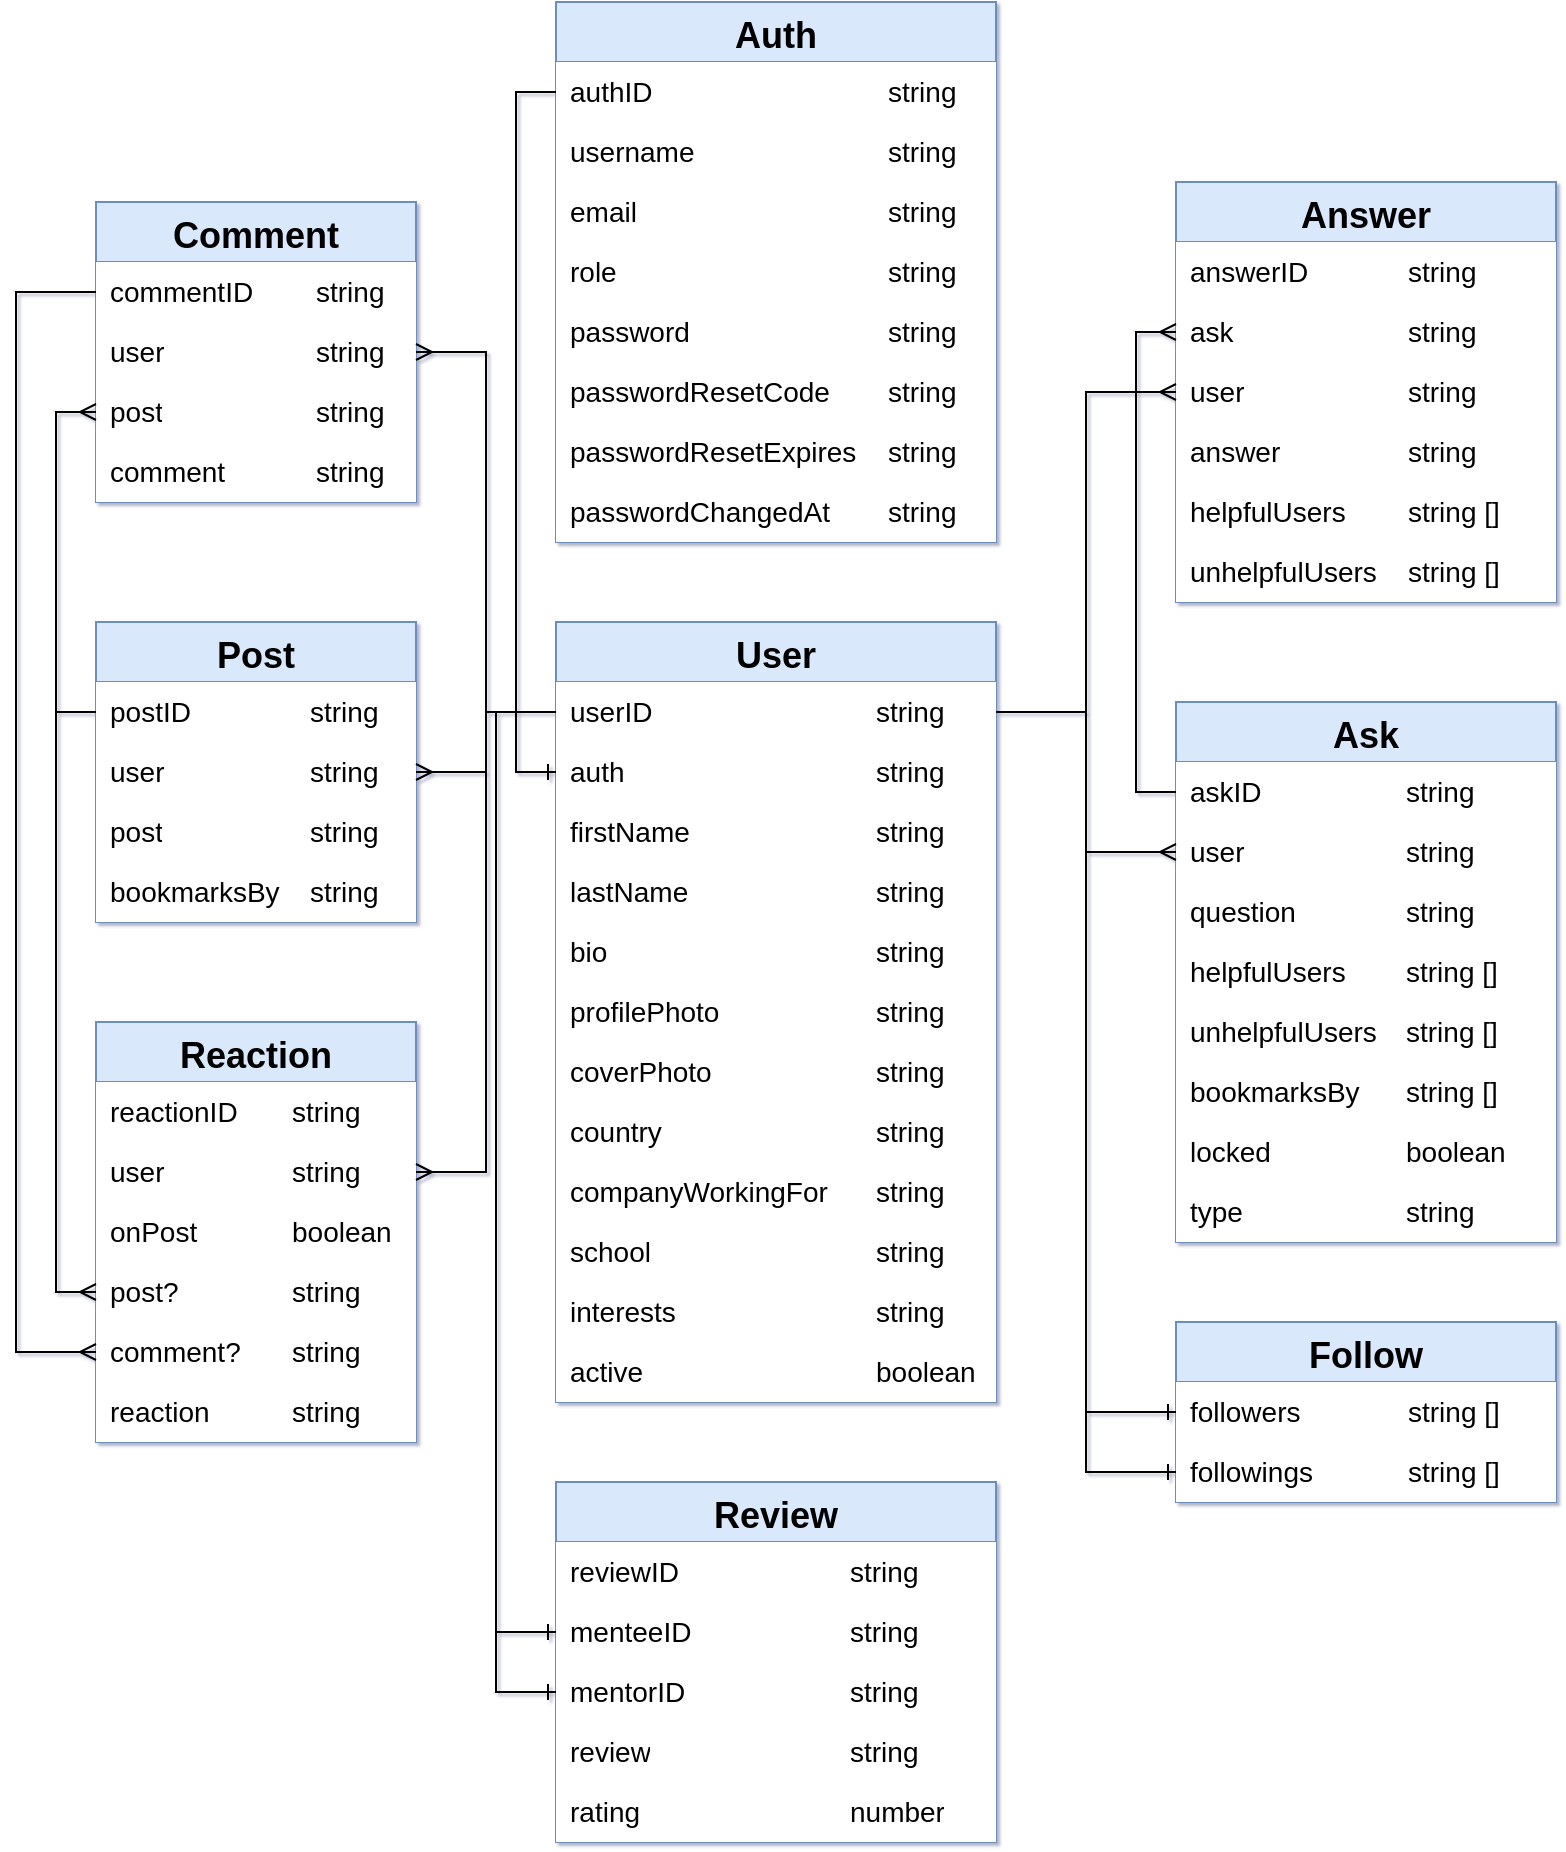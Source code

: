 <mxfile version="24.1.0" type="device">
  <diagram name="Page-1" id="q4UrDDv0PWTNzyDM_Sgz">
    <mxGraphModel dx="1439" dy="932" grid="1" gridSize="10" guides="1" tooltips="1" connect="1" arrows="1" fold="1" page="1" pageScale="1" pageWidth="850" pageHeight="1100" background="none" math="0" shadow="1">
      <root>
        <mxCell id="0" />
        <mxCell id="1" parent="0" />
        <mxCell id="RJMvMQkkJR_VjAVG7Zus-235" value="Answer" style="shape=table;startSize=30;container=1;collapsible=0;childLayout=tableLayout;fillColor=#dae8fc;strokeColor=#6c8ebf;fontStyle=1;fontSize=18;" vertex="1" parent="1">
          <mxGeometry x="1490" y="100" width="190" height="210" as="geometry" />
        </mxCell>
        <mxCell id="RJMvMQkkJR_VjAVG7Zus-236" value="" style="shape=tableRow;horizontal=0;startSize=0;swimlaneHead=0;swimlaneBody=0;strokeColor=inherit;top=0;left=0;bottom=0;right=0;collapsible=0;dropTarget=0;fillColor=none;points=[[0,0.5],[1,0.5]];portConstraint=eastwest;" vertex="1" parent="RJMvMQkkJR_VjAVG7Zus-235">
          <mxGeometry y="30" width="190" height="30" as="geometry" />
        </mxCell>
        <mxCell id="RJMvMQkkJR_VjAVG7Zus-237" value="answerID" style="shape=partialRectangle;html=1;whiteSpace=wrap;connectable=0;strokeColor=inherit;overflow=hidden;fillColor=default;top=0;left=0;bottom=0;right=0;pointerEvents=1;align=left;fontSize=14;spacingLeft=5;" vertex="1" parent="RJMvMQkkJR_VjAVG7Zus-236">
          <mxGeometry width="109" height="30" as="geometry">
            <mxRectangle width="109" height="30" as="alternateBounds" />
          </mxGeometry>
        </mxCell>
        <mxCell id="RJMvMQkkJR_VjAVG7Zus-238" value="string" style="shape=partialRectangle;html=1;whiteSpace=wrap;connectable=0;strokeColor=inherit;overflow=hidden;fillColor=default;top=0;left=0;bottom=0;right=0;pointerEvents=1;align=left;fontSize=14;spacingLeft=5;" vertex="1" parent="RJMvMQkkJR_VjAVG7Zus-236">
          <mxGeometry x="109" width="81" height="30" as="geometry">
            <mxRectangle width="81" height="30" as="alternateBounds" />
          </mxGeometry>
        </mxCell>
        <mxCell id="RJMvMQkkJR_VjAVG7Zus-239" value="" style="shape=tableRow;horizontal=0;startSize=0;swimlaneHead=0;swimlaneBody=0;strokeColor=inherit;top=0;left=0;bottom=0;right=0;collapsible=0;dropTarget=0;fillColor=none;points=[[0,0.5],[1,0.5]];portConstraint=eastwest;" vertex="1" parent="RJMvMQkkJR_VjAVG7Zus-235">
          <mxGeometry y="60" width="190" height="30" as="geometry" />
        </mxCell>
        <mxCell id="RJMvMQkkJR_VjAVG7Zus-240" value="ask" style="shape=partialRectangle;html=1;whiteSpace=wrap;connectable=0;strokeColor=inherit;overflow=hidden;fillColor=default;top=0;left=0;bottom=0;right=0;pointerEvents=1;align=left;fontSize=14;spacingLeft=5;" vertex="1" parent="RJMvMQkkJR_VjAVG7Zus-239">
          <mxGeometry width="109" height="30" as="geometry">
            <mxRectangle width="109" height="30" as="alternateBounds" />
          </mxGeometry>
        </mxCell>
        <mxCell id="RJMvMQkkJR_VjAVG7Zus-241" value="string" style="shape=partialRectangle;html=1;whiteSpace=wrap;connectable=0;strokeColor=inherit;overflow=hidden;fillColor=default;top=0;left=0;bottom=0;right=0;pointerEvents=1;align=left;fontSize=14;spacingLeft=5;" vertex="1" parent="RJMvMQkkJR_VjAVG7Zus-239">
          <mxGeometry x="109" width="81" height="30" as="geometry">
            <mxRectangle width="81" height="30" as="alternateBounds" />
          </mxGeometry>
        </mxCell>
        <mxCell id="RJMvMQkkJR_VjAVG7Zus-515" value="" style="shape=tableRow;horizontal=0;startSize=0;swimlaneHead=0;swimlaneBody=0;strokeColor=inherit;top=0;left=0;bottom=0;right=0;collapsible=0;dropTarget=0;fillColor=none;points=[[0,0.5],[1,0.5]];portConstraint=eastwest;" vertex="1" parent="RJMvMQkkJR_VjAVG7Zus-235">
          <mxGeometry y="90" width="190" height="30" as="geometry" />
        </mxCell>
        <mxCell id="RJMvMQkkJR_VjAVG7Zus-516" value="user" style="shape=partialRectangle;html=1;whiteSpace=wrap;connectable=0;strokeColor=inherit;overflow=hidden;fillColor=default;top=0;left=0;bottom=0;right=0;pointerEvents=1;align=left;fontSize=14;spacingLeft=5;" vertex="1" parent="RJMvMQkkJR_VjAVG7Zus-515">
          <mxGeometry width="109" height="30" as="geometry">
            <mxRectangle width="109" height="30" as="alternateBounds" />
          </mxGeometry>
        </mxCell>
        <mxCell id="RJMvMQkkJR_VjAVG7Zus-517" value="string" style="shape=partialRectangle;html=1;whiteSpace=wrap;connectable=0;strokeColor=inherit;overflow=hidden;fillColor=default;top=0;left=0;bottom=0;right=0;pointerEvents=1;align=left;fontSize=14;spacingLeft=5;" vertex="1" parent="RJMvMQkkJR_VjAVG7Zus-515">
          <mxGeometry x="109" width="81" height="30" as="geometry">
            <mxRectangle width="81" height="30" as="alternateBounds" />
          </mxGeometry>
        </mxCell>
        <mxCell id="RJMvMQkkJR_VjAVG7Zus-242" value="" style="shape=tableRow;horizontal=0;startSize=0;swimlaneHead=0;swimlaneBody=0;strokeColor=inherit;top=0;left=0;bottom=0;right=0;collapsible=0;dropTarget=0;fillColor=none;points=[[0,0.5],[1,0.5]];portConstraint=eastwest;" vertex="1" parent="RJMvMQkkJR_VjAVG7Zus-235">
          <mxGeometry y="120" width="190" height="30" as="geometry" />
        </mxCell>
        <mxCell id="RJMvMQkkJR_VjAVG7Zus-243" value="answer" style="shape=partialRectangle;html=1;whiteSpace=wrap;connectable=0;strokeColor=inherit;overflow=hidden;fillColor=default;top=0;left=0;bottom=0;right=0;pointerEvents=1;align=left;fontSize=14;spacingLeft=5;" vertex="1" parent="RJMvMQkkJR_VjAVG7Zus-242">
          <mxGeometry width="109" height="30" as="geometry">
            <mxRectangle width="109" height="30" as="alternateBounds" />
          </mxGeometry>
        </mxCell>
        <mxCell id="RJMvMQkkJR_VjAVG7Zus-244" value="string" style="shape=partialRectangle;html=1;whiteSpace=wrap;connectable=0;strokeColor=inherit;overflow=hidden;fillColor=default;top=0;left=0;bottom=0;right=0;pointerEvents=1;align=left;fontSize=14;spacingLeft=5;" vertex="1" parent="RJMvMQkkJR_VjAVG7Zus-242">
          <mxGeometry x="109" width="81" height="30" as="geometry">
            <mxRectangle width="81" height="30" as="alternateBounds" />
          </mxGeometry>
        </mxCell>
        <mxCell id="RJMvMQkkJR_VjAVG7Zus-245" value="" style="shape=tableRow;horizontal=0;startSize=0;swimlaneHead=0;swimlaneBody=0;strokeColor=inherit;top=0;left=0;bottom=0;right=0;collapsible=0;dropTarget=0;fillColor=none;points=[[0,0.5],[1,0.5]];portConstraint=eastwest;" vertex="1" parent="RJMvMQkkJR_VjAVG7Zus-235">
          <mxGeometry y="150" width="190" height="30" as="geometry" />
        </mxCell>
        <mxCell id="RJMvMQkkJR_VjAVG7Zus-246" value="helpfulUsers" style="shape=partialRectangle;html=1;whiteSpace=wrap;connectable=0;strokeColor=inherit;overflow=hidden;fillColor=default;top=0;left=0;bottom=0;right=0;pointerEvents=1;align=left;fontSize=14;spacingLeft=5;" vertex="1" parent="RJMvMQkkJR_VjAVG7Zus-245">
          <mxGeometry width="109" height="30" as="geometry">
            <mxRectangle width="109" height="30" as="alternateBounds" />
          </mxGeometry>
        </mxCell>
        <mxCell id="RJMvMQkkJR_VjAVG7Zus-247" value="string []" style="shape=partialRectangle;html=1;whiteSpace=wrap;connectable=0;strokeColor=inherit;overflow=hidden;fillColor=default;top=0;left=0;bottom=0;right=0;pointerEvents=1;align=left;fontSize=14;spacingLeft=5;" vertex="1" parent="RJMvMQkkJR_VjAVG7Zus-245">
          <mxGeometry x="109" width="81" height="30" as="geometry">
            <mxRectangle width="81" height="30" as="alternateBounds" />
          </mxGeometry>
        </mxCell>
        <mxCell id="RJMvMQkkJR_VjAVG7Zus-443" value="" style="shape=tableRow;horizontal=0;startSize=0;swimlaneHead=0;swimlaneBody=0;strokeColor=inherit;top=0;left=0;bottom=0;right=0;collapsible=0;dropTarget=0;fillColor=none;points=[[0,0.5],[1,0.5]];portConstraint=eastwest;" vertex="1" parent="RJMvMQkkJR_VjAVG7Zus-235">
          <mxGeometry y="180" width="190" height="30" as="geometry" />
        </mxCell>
        <mxCell id="RJMvMQkkJR_VjAVG7Zus-444" value="unhelpfulUsers" style="shape=partialRectangle;html=1;whiteSpace=wrap;connectable=0;strokeColor=inherit;overflow=hidden;fillColor=default;top=0;left=0;bottom=0;right=0;pointerEvents=1;align=left;fontSize=14;spacingLeft=5;" vertex="1" parent="RJMvMQkkJR_VjAVG7Zus-443">
          <mxGeometry width="109" height="30" as="geometry">
            <mxRectangle width="109" height="30" as="alternateBounds" />
          </mxGeometry>
        </mxCell>
        <mxCell id="RJMvMQkkJR_VjAVG7Zus-445" value="string []" style="shape=partialRectangle;html=1;whiteSpace=wrap;connectable=0;strokeColor=inherit;overflow=hidden;fillColor=default;top=0;left=0;bottom=0;right=0;pointerEvents=1;align=left;fontSize=14;spacingLeft=5;" vertex="1" parent="RJMvMQkkJR_VjAVG7Zus-443">
          <mxGeometry x="109" width="81" height="30" as="geometry">
            <mxRectangle width="81" height="30" as="alternateBounds" />
          </mxGeometry>
        </mxCell>
        <mxCell id="RJMvMQkkJR_VjAVG7Zus-339" value="Auth" style="shape=table;startSize=30;container=1;collapsible=0;childLayout=tableLayout;fillColor=#dae8fc;strokeColor=#6c8ebf;fontStyle=1;fontSize=18;" vertex="1" parent="1">
          <mxGeometry x="1180" y="10" width="220" height="270" as="geometry" />
        </mxCell>
        <mxCell id="RJMvMQkkJR_VjAVG7Zus-340" value="" style="shape=tableRow;horizontal=0;startSize=0;swimlaneHead=0;swimlaneBody=0;strokeColor=inherit;top=0;left=0;bottom=0;right=0;collapsible=0;dropTarget=0;fillColor=none;points=[[0,0.5],[1,0.5]];portConstraint=eastwest;" vertex="1" parent="RJMvMQkkJR_VjAVG7Zus-339">
          <mxGeometry y="30" width="220" height="30" as="geometry" />
        </mxCell>
        <mxCell id="RJMvMQkkJR_VjAVG7Zus-341" value="authID" style="shape=partialRectangle;html=1;whiteSpace=wrap;connectable=0;strokeColor=inherit;overflow=hidden;fillColor=default;top=0;left=0;bottom=0;right=0;pointerEvents=1;align=left;fontSize=14;spacingLeft=5;" vertex="1" parent="RJMvMQkkJR_VjAVG7Zus-340">
          <mxGeometry width="159" height="30" as="geometry">
            <mxRectangle width="159" height="30" as="alternateBounds" />
          </mxGeometry>
        </mxCell>
        <mxCell id="RJMvMQkkJR_VjAVG7Zus-342" value="string" style="shape=partialRectangle;html=1;whiteSpace=wrap;connectable=0;strokeColor=inherit;overflow=hidden;fillColor=default;top=0;left=0;bottom=0;right=0;pointerEvents=1;align=left;fontSize=14;spacingLeft=5;" vertex="1" parent="RJMvMQkkJR_VjAVG7Zus-340">
          <mxGeometry x="159" width="61" height="30" as="geometry">
            <mxRectangle width="61" height="30" as="alternateBounds" />
          </mxGeometry>
        </mxCell>
        <mxCell id="RJMvMQkkJR_VjAVG7Zus-343" value="" style="shape=tableRow;horizontal=0;startSize=0;swimlaneHead=0;swimlaneBody=0;strokeColor=inherit;top=0;left=0;bottom=0;right=0;collapsible=0;dropTarget=0;fillColor=none;points=[[0,0.5],[1,0.5]];portConstraint=eastwest;" vertex="1" parent="RJMvMQkkJR_VjAVG7Zus-339">
          <mxGeometry y="60" width="220" height="30" as="geometry" />
        </mxCell>
        <mxCell id="RJMvMQkkJR_VjAVG7Zus-344" value="username" style="shape=partialRectangle;html=1;whiteSpace=wrap;connectable=0;strokeColor=inherit;overflow=hidden;fillColor=default;top=0;left=0;bottom=0;right=0;pointerEvents=1;align=left;fontSize=14;spacingLeft=5;" vertex="1" parent="RJMvMQkkJR_VjAVG7Zus-343">
          <mxGeometry width="159" height="30" as="geometry">
            <mxRectangle width="159" height="30" as="alternateBounds" />
          </mxGeometry>
        </mxCell>
        <mxCell id="RJMvMQkkJR_VjAVG7Zus-345" value="string" style="shape=partialRectangle;html=1;whiteSpace=wrap;connectable=0;strokeColor=inherit;overflow=hidden;fillColor=default;top=0;left=0;bottom=0;right=0;pointerEvents=1;align=left;fontSize=14;spacingLeft=5;" vertex="1" parent="RJMvMQkkJR_VjAVG7Zus-343">
          <mxGeometry x="159" width="61" height="30" as="geometry">
            <mxRectangle width="61" height="30" as="alternateBounds" />
          </mxGeometry>
        </mxCell>
        <mxCell id="RJMvMQkkJR_VjAVG7Zus-346" value="" style="shape=tableRow;horizontal=0;startSize=0;swimlaneHead=0;swimlaneBody=0;strokeColor=inherit;top=0;left=0;bottom=0;right=0;collapsible=0;dropTarget=0;fillColor=none;points=[[0,0.5],[1,0.5]];portConstraint=eastwest;" vertex="1" parent="RJMvMQkkJR_VjAVG7Zus-339">
          <mxGeometry y="90" width="220" height="30" as="geometry" />
        </mxCell>
        <mxCell id="RJMvMQkkJR_VjAVG7Zus-347" value="email" style="shape=partialRectangle;html=1;whiteSpace=wrap;connectable=0;strokeColor=inherit;overflow=hidden;fillColor=default;top=0;left=0;bottom=0;right=0;pointerEvents=1;align=left;fontSize=14;spacingLeft=5;" vertex="1" parent="RJMvMQkkJR_VjAVG7Zus-346">
          <mxGeometry width="159" height="30" as="geometry">
            <mxRectangle width="159" height="30" as="alternateBounds" />
          </mxGeometry>
        </mxCell>
        <mxCell id="RJMvMQkkJR_VjAVG7Zus-348" value="string" style="shape=partialRectangle;html=1;whiteSpace=wrap;connectable=0;strokeColor=inherit;overflow=hidden;fillColor=default;top=0;left=0;bottom=0;right=0;pointerEvents=1;align=left;fontSize=14;spacingLeft=5;" vertex="1" parent="RJMvMQkkJR_VjAVG7Zus-346">
          <mxGeometry x="159" width="61" height="30" as="geometry">
            <mxRectangle width="61" height="30" as="alternateBounds" />
          </mxGeometry>
        </mxCell>
        <mxCell id="RJMvMQkkJR_VjAVG7Zus-349" value="" style="shape=tableRow;horizontal=0;startSize=0;swimlaneHead=0;swimlaneBody=0;strokeColor=inherit;top=0;left=0;bottom=0;right=0;collapsible=0;dropTarget=0;fillColor=none;points=[[0,0.5],[1,0.5]];portConstraint=eastwest;" vertex="1" parent="RJMvMQkkJR_VjAVG7Zus-339">
          <mxGeometry y="120" width="220" height="30" as="geometry" />
        </mxCell>
        <mxCell id="RJMvMQkkJR_VjAVG7Zus-350" value="role" style="shape=partialRectangle;html=1;whiteSpace=wrap;connectable=0;strokeColor=inherit;overflow=hidden;fillColor=default;top=0;left=0;bottom=0;right=0;pointerEvents=1;align=left;fontSize=14;spacingLeft=5;" vertex="1" parent="RJMvMQkkJR_VjAVG7Zus-349">
          <mxGeometry width="159" height="30" as="geometry">
            <mxRectangle width="159" height="30" as="alternateBounds" />
          </mxGeometry>
        </mxCell>
        <mxCell id="RJMvMQkkJR_VjAVG7Zus-351" value="string" style="shape=partialRectangle;html=1;whiteSpace=wrap;connectable=0;strokeColor=inherit;overflow=hidden;fillColor=default;top=0;left=0;bottom=0;right=0;pointerEvents=1;align=left;fontSize=14;spacingLeft=5;" vertex="1" parent="RJMvMQkkJR_VjAVG7Zus-349">
          <mxGeometry x="159" width="61" height="30" as="geometry">
            <mxRectangle width="61" height="30" as="alternateBounds" />
          </mxGeometry>
        </mxCell>
        <mxCell id="RJMvMQkkJR_VjAVG7Zus-458" value="" style="shape=tableRow;horizontal=0;startSize=0;swimlaneHead=0;swimlaneBody=0;strokeColor=inherit;top=0;left=0;bottom=0;right=0;collapsible=0;dropTarget=0;fillColor=none;points=[[0,0.5],[1,0.5]];portConstraint=eastwest;" vertex="1" parent="RJMvMQkkJR_VjAVG7Zus-339">
          <mxGeometry y="150" width="220" height="30" as="geometry" />
        </mxCell>
        <mxCell id="RJMvMQkkJR_VjAVG7Zus-459" value="password" style="shape=partialRectangle;html=1;whiteSpace=wrap;connectable=0;strokeColor=inherit;overflow=hidden;fillColor=default;top=0;left=0;bottom=0;right=0;pointerEvents=1;align=left;fontSize=14;spacingLeft=5;" vertex="1" parent="RJMvMQkkJR_VjAVG7Zus-458">
          <mxGeometry width="159" height="30" as="geometry">
            <mxRectangle width="159" height="30" as="alternateBounds" />
          </mxGeometry>
        </mxCell>
        <mxCell id="RJMvMQkkJR_VjAVG7Zus-460" value="string" style="shape=partialRectangle;html=1;whiteSpace=wrap;connectable=0;strokeColor=inherit;overflow=hidden;fillColor=default;top=0;left=0;bottom=0;right=0;pointerEvents=1;align=left;fontSize=14;spacingLeft=5;" vertex="1" parent="RJMvMQkkJR_VjAVG7Zus-458">
          <mxGeometry x="159" width="61" height="30" as="geometry">
            <mxRectangle width="61" height="30" as="alternateBounds" />
          </mxGeometry>
        </mxCell>
        <mxCell id="RJMvMQkkJR_VjAVG7Zus-461" value="" style="shape=tableRow;horizontal=0;startSize=0;swimlaneHead=0;swimlaneBody=0;strokeColor=inherit;top=0;left=0;bottom=0;right=0;collapsible=0;dropTarget=0;fillColor=none;points=[[0,0.5],[1,0.5]];portConstraint=eastwest;" vertex="1" parent="RJMvMQkkJR_VjAVG7Zus-339">
          <mxGeometry y="180" width="220" height="30" as="geometry" />
        </mxCell>
        <mxCell id="RJMvMQkkJR_VjAVG7Zus-462" value="passwordResetCode" style="shape=partialRectangle;html=1;whiteSpace=wrap;connectable=0;strokeColor=inherit;overflow=hidden;fillColor=default;top=0;left=0;bottom=0;right=0;pointerEvents=1;align=left;fontSize=14;spacingLeft=5;" vertex="1" parent="RJMvMQkkJR_VjAVG7Zus-461">
          <mxGeometry width="159" height="30" as="geometry">
            <mxRectangle width="159" height="30" as="alternateBounds" />
          </mxGeometry>
        </mxCell>
        <mxCell id="RJMvMQkkJR_VjAVG7Zus-463" value="string" style="shape=partialRectangle;html=1;whiteSpace=wrap;connectable=0;strokeColor=inherit;overflow=hidden;fillColor=default;top=0;left=0;bottom=0;right=0;pointerEvents=1;align=left;fontSize=14;spacingLeft=5;" vertex="1" parent="RJMvMQkkJR_VjAVG7Zus-461">
          <mxGeometry x="159" width="61" height="30" as="geometry">
            <mxRectangle width="61" height="30" as="alternateBounds" />
          </mxGeometry>
        </mxCell>
        <mxCell id="RJMvMQkkJR_VjAVG7Zus-464" value="" style="shape=tableRow;horizontal=0;startSize=0;swimlaneHead=0;swimlaneBody=0;strokeColor=inherit;top=0;left=0;bottom=0;right=0;collapsible=0;dropTarget=0;fillColor=none;points=[[0,0.5],[1,0.5]];portConstraint=eastwest;" vertex="1" parent="RJMvMQkkJR_VjAVG7Zus-339">
          <mxGeometry y="210" width="220" height="30" as="geometry" />
        </mxCell>
        <mxCell id="RJMvMQkkJR_VjAVG7Zus-465" value="passwordResetExpires" style="shape=partialRectangle;html=1;whiteSpace=wrap;connectable=0;strokeColor=inherit;overflow=hidden;fillColor=default;top=0;left=0;bottom=0;right=0;pointerEvents=1;align=left;fontSize=14;spacingLeft=5;" vertex="1" parent="RJMvMQkkJR_VjAVG7Zus-464">
          <mxGeometry width="159" height="30" as="geometry">
            <mxRectangle width="159" height="30" as="alternateBounds" />
          </mxGeometry>
        </mxCell>
        <mxCell id="RJMvMQkkJR_VjAVG7Zus-466" value="string" style="shape=partialRectangle;html=1;whiteSpace=wrap;connectable=0;strokeColor=inherit;overflow=hidden;fillColor=default;top=0;left=0;bottom=0;right=0;pointerEvents=1;align=left;fontSize=14;spacingLeft=5;" vertex="1" parent="RJMvMQkkJR_VjAVG7Zus-464">
          <mxGeometry x="159" width="61" height="30" as="geometry">
            <mxRectangle width="61" height="30" as="alternateBounds" />
          </mxGeometry>
        </mxCell>
        <mxCell id="RJMvMQkkJR_VjAVG7Zus-467" value="" style="shape=tableRow;horizontal=0;startSize=0;swimlaneHead=0;swimlaneBody=0;strokeColor=inherit;top=0;left=0;bottom=0;right=0;collapsible=0;dropTarget=0;fillColor=none;points=[[0,0.5],[1,0.5]];portConstraint=eastwest;" vertex="1" parent="RJMvMQkkJR_VjAVG7Zus-339">
          <mxGeometry y="240" width="220" height="30" as="geometry" />
        </mxCell>
        <mxCell id="RJMvMQkkJR_VjAVG7Zus-468" value="passwordChangedAt" style="shape=partialRectangle;html=1;whiteSpace=wrap;connectable=0;strokeColor=inherit;overflow=hidden;fillColor=default;top=0;left=0;bottom=0;right=0;pointerEvents=1;align=left;fontSize=14;spacingLeft=5;" vertex="1" parent="RJMvMQkkJR_VjAVG7Zus-467">
          <mxGeometry width="159" height="30" as="geometry">
            <mxRectangle width="159" height="30" as="alternateBounds" />
          </mxGeometry>
        </mxCell>
        <mxCell id="RJMvMQkkJR_VjAVG7Zus-469" value="string" style="shape=partialRectangle;html=1;whiteSpace=wrap;connectable=0;strokeColor=inherit;overflow=hidden;fillColor=default;top=0;left=0;bottom=0;right=0;pointerEvents=1;align=left;fontSize=14;spacingLeft=5;" vertex="1" parent="RJMvMQkkJR_VjAVG7Zus-467">
          <mxGeometry x="159" width="61" height="30" as="geometry">
            <mxRectangle width="61" height="30" as="alternateBounds" />
          </mxGeometry>
        </mxCell>
        <mxCell id="RJMvMQkkJR_VjAVG7Zus-352" value="Comment" style="shape=table;startSize=30;container=1;collapsible=0;childLayout=tableLayout;fillColor=#dae8fc;strokeColor=#6c8ebf;fontStyle=1;fontSize=18;" vertex="1" parent="1">
          <mxGeometry x="950" y="110" width="160" height="150" as="geometry" />
        </mxCell>
        <mxCell id="RJMvMQkkJR_VjAVG7Zus-353" value="" style="shape=tableRow;horizontal=0;startSize=0;swimlaneHead=0;swimlaneBody=0;strokeColor=inherit;top=0;left=0;bottom=0;right=0;collapsible=0;dropTarget=0;fillColor=none;points=[[0,0.5],[1,0.5]];portConstraint=eastwest;" vertex="1" parent="RJMvMQkkJR_VjAVG7Zus-352">
          <mxGeometry y="30" width="160" height="30" as="geometry" />
        </mxCell>
        <mxCell id="RJMvMQkkJR_VjAVG7Zus-354" value="commentID" style="shape=partialRectangle;html=1;whiteSpace=wrap;connectable=0;strokeColor=inherit;overflow=hidden;fillColor=default;top=0;left=0;bottom=0;right=0;pointerEvents=1;align=left;fontSize=14;spacingLeft=5;" vertex="1" parent="RJMvMQkkJR_VjAVG7Zus-353">
          <mxGeometry width="103" height="30" as="geometry">
            <mxRectangle width="103" height="30" as="alternateBounds" />
          </mxGeometry>
        </mxCell>
        <mxCell id="RJMvMQkkJR_VjAVG7Zus-355" value="string" style="shape=partialRectangle;html=1;whiteSpace=wrap;connectable=0;strokeColor=inherit;overflow=hidden;fillColor=default;top=0;left=0;bottom=0;right=0;pointerEvents=1;align=left;fontSize=14;spacingLeft=5;" vertex="1" parent="RJMvMQkkJR_VjAVG7Zus-353">
          <mxGeometry x="103" width="57" height="30" as="geometry">
            <mxRectangle width="57" height="30" as="alternateBounds" />
          </mxGeometry>
        </mxCell>
        <mxCell id="RJMvMQkkJR_VjAVG7Zus-356" value="" style="shape=tableRow;horizontal=0;startSize=0;swimlaneHead=0;swimlaneBody=0;strokeColor=inherit;top=0;left=0;bottom=0;right=0;collapsible=0;dropTarget=0;fillColor=none;points=[[0,0.5],[1,0.5]];portConstraint=eastwest;" vertex="1" parent="RJMvMQkkJR_VjAVG7Zus-352">
          <mxGeometry y="60" width="160" height="30" as="geometry" />
        </mxCell>
        <mxCell id="RJMvMQkkJR_VjAVG7Zus-357" value="user" style="shape=partialRectangle;html=1;whiteSpace=wrap;connectable=0;strokeColor=inherit;overflow=hidden;fillColor=default;top=0;left=0;bottom=0;right=0;pointerEvents=1;align=left;fontSize=14;spacingLeft=5;" vertex="1" parent="RJMvMQkkJR_VjAVG7Zus-356">
          <mxGeometry width="103" height="30" as="geometry">
            <mxRectangle width="103" height="30" as="alternateBounds" />
          </mxGeometry>
        </mxCell>
        <mxCell id="RJMvMQkkJR_VjAVG7Zus-358" value="string" style="shape=partialRectangle;html=1;whiteSpace=wrap;connectable=0;strokeColor=inherit;overflow=hidden;fillColor=default;top=0;left=0;bottom=0;right=0;pointerEvents=1;align=left;fontSize=14;spacingLeft=5;" vertex="1" parent="RJMvMQkkJR_VjAVG7Zus-356">
          <mxGeometry x="103" width="57" height="30" as="geometry">
            <mxRectangle width="57" height="30" as="alternateBounds" />
          </mxGeometry>
        </mxCell>
        <mxCell id="RJMvMQkkJR_VjAVG7Zus-359" value="" style="shape=tableRow;horizontal=0;startSize=0;swimlaneHead=0;swimlaneBody=0;strokeColor=inherit;top=0;left=0;bottom=0;right=0;collapsible=0;dropTarget=0;fillColor=none;points=[[0,0.5],[1,0.5]];portConstraint=eastwest;" vertex="1" parent="RJMvMQkkJR_VjAVG7Zus-352">
          <mxGeometry y="90" width="160" height="30" as="geometry" />
        </mxCell>
        <mxCell id="RJMvMQkkJR_VjAVG7Zus-360" value="post" style="shape=partialRectangle;html=1;whiteSpace=wrap;connectable=0;strokeColor=inherit;overflow=hidden;fillColor=default;top=0;left=0;bottom=0;right=0;pointerEvents=1;align=left;fontSize=14;spacingLeft=5;" vertex="1" parent="RJMvMQkkJR_VjAVG7Zus-359">
          <mxGeometry width="103" height="30" as="geometry">
            <mxRectangle width="103" height="30" as="alternateBounds" />
          </mxGeometry>
        </mxCell>
        <mxCell id="RJMvMQkkJR_VjAVG7Zus-361" value="string" style="shape=partialRectangle;html=1;whiteSpace=wrap;connectable=0;strokeColor=inherit;overflow=hidden;fillColor=default;top=0;left=0;bottom=0;right=0;pointerEvents=1;align=left;fontSize=14;spacingLeft=5;" vertex="1" parent="RJMvMQkkJR_VjAVG7Zus-359">
          <mxGeometry x="103" width="57" height="30" as="geometry">
            <mxRectangle width="57" height="30" as="alternateBounds" />
          </mxGeometry>
        </mxCell>
        <mxCell id="RJMvMQkkJR_VjAVG7Zus-362" value="" style="shape=tableRow;horizontal=0;startSize=0;swimlaneHead=0;swimlaneBody=0;strokeColor=inherit;top=0;left=0;bottom=0;right=0;collapsible=0;dropTarget=0;fillColor=none;points=[[0,0.5],[1,0.5]];portConstraint=eastwest;" vertex="1" parent="RJMvMQkkJR_VjAVG7Zus-352">
          <mxGeometry y="120" width="160" height="30" as="geometry" />
        </mxCell>
        <mxCell id="RJMvMQkkJR_VjAVG7Zus-363" value="comment" style="shape=partialRectangle;html=1;whiteSpace=wrap;connectable=0;strokeColor=inherit;overflow=hidden;fillColor=default;top=0;left=0;bottom=0;right=0;pointerEvents=1;align=left;fontSize=14;spacingLeft=5;" vertex="1" parent="RJMvMQkkJR_VjAVG7Zus-362">
          <mxGeometry width="103" height="30" as="geometry">
            <mxRectangle width="103" height="30" as="alternateBounds" />
          </mxGeometry>
        </mxCell>
        <mxCell id="RJMvMQkkJR_VjAVG7Zus-364" value="string" style="shape=partialRectangle;html=1;whiteSpace=wrap;connectable=0;strokeColor=inherit;overflow=hidden;fillColor=default;top=0;left=0;bottom=0;right=0;pointerEvents=1;align=left;fontSize=14;spacingLeft=5;" vertex="1" parent="RJMvMQkkJR_VjAVG7Zus-362">
          <mxGeometry x="103" width="57" height="30" as="geometry">
            <mxRectangle width="57" height="30" as="alternateBounds" />
          </mxGeometry>
        </mxCell>
        <mxCell id="RJMvMQkkJR_VjAVG7Zus-365" value="Ask" style="shape=table;startSize=30;container=1;collapsible=0;childLayout=tableLayout;fillColor=#dae8fc;strokeColor=#6c8ebf;fontStyle=1;fontSize=18;" vertex="1" parent="1">
          <mxGeometry x="1490" y="360" width="190" height="270" as="geometry" />
        </mxCell>
        <mxCell id="RJMvMQkkJR_VjAVG7Zus-366" value="" style="shape=tableRow;horizontal=0;startSize=0;swimlaneHead=0;swimlaneBody=0;strokeColor=inherit;top=0;left=0;bottom=0;right=0;collapsible=0;dropTarget=0;fillColor=none;points=[[0,0.5],[1,0.5]];portConstraint=eastwest;" vertex="1" parent="RJMvMQkkJR_VjAVG7Zus-365">
          <mxGeometry y="30" width="190" height="30" as="geometry" />
        </mxCell>
        <mxCell id="RJMvMQkkJR_VjAVG7Zus-367" value="askID" style="shape=partialRectangle;html=1;whiteSpace=wrap;connectable=0;strokeColor=inherit;overflow=hidden;fillColor=default;top=0;left=0;bottom=0;right=0;pointerEvents=1;align=left;fontSize=14;spacingLeft=5;" vertex="1" parent="RJMvMQkkJR_VjAVG7Zus-366">
          <mxGeometry width="108" height="30" as="geometry">
            <mxRectangle width="108" height="30" as="alternateBounds" />
          </mxGeometry>
        </mxCell>
        <mxCell id="RJMvMQkkJR_VjAVG7Zus-368" value="string" style="shape=partialRectangle;html=1;whiteSpace=wrap;connectable=0;strokeColor=inherit;overflow=hidden;fillColor=default;top=0;left=0;bottom=0;right=0;pointerEvents=1;align=left;fontSize=14;spacingLeft=5;" vertex="1" parent="RJMvMQkkJR_VjAVG7Zus-366">
          <mxGeometry x="108" width="82" height="30" as="geometry">
            <mxRectangle width="82" height="30" as="alternateBounds" />
          </mxGeometry>
        </mxCell>
        <mxCell id="RJMvMQkkJR_VjAVG7Zus-369" value="" style="shape=tableRow;horizontal=0;startSize=0;swimlaneHead=0;swimlaneBody=0;strokeColor=inherit;top=0;left=0;bottom=0;right=0;collapsible=0;dropTarget=0;fillColor=none;points=[[0,0.5],[1,0.5]];portConstraint=eastwest;" vertex="1" parent="RJMvMQkkJR_VjAVG7Zus-365">
          <mxGeometry y="60" width="190" height="30" as="geometry" />
        </mxCell>
        <mxCell id="RJMvMQkkJR_VjAVG7Zus-370" value="user" style="shape=partialRectangle;html=1;whiteSpace=wrap;connectable=0;strokeColor=inherit;overflow=hidden;fillColor=default;top=0;left=0;bottom=0;right=0;pointerEvents=1;align=left;fontSize=14;spacingLeft=5;" vertex="1" parent="RJMvMQkkJR_VjAVG7Zus-369">
          <mxGeometry width="108" height="30" as="geometry">
            <mxRectangle width="108" height="30" as="alternateBounds" />
          </mxGeometry>
        </mxCell>
        <mxCell id="RJMvMQkkJR_VjAVG7Zus-371" value="string" style="shape=partialRectangle;html=1;whiteSpace=wrap;connectable=0;strokeColor=inherit;overflow=hidden;fillColor=default;top=0;left=0;bottom=0;right=0;pointerEvents=1;align=left;fontSize=14;spacingLeft=5;" vertex="1" parent="RJMvMQkkJR_VjAVG7Zus-369">
          <mxGeometry x="108" width="82" height="30" as="geometry">
            <mxRectangle width="82" height="30" as="alternateBounds" />
          </mxGeometry>
        </mxCell>
        <mxCell id="RJMvMQkkJR_VjAVG7Zus-452" value="" style="shape=tableRow;horizontal=0;startSize=0;swimlaneHead=0;swimlaneBody=0;strokeColor=inherit;top=0;left=0;bottom=0;right=0;collapsible=0;dropTarget=0;fillColor=none;points=[[0,0.5],[1,0.5]];portConstraint=eastwest;" vertex="1" parent="RJMvMQkkJR_VjAVG7Zus-365">
          <mxGeometry y="90" width="190" height="30" as="geometry" />
        </mxCell>
        <mxCell id="RJMvMQkkJR_VjAVG7Zus-453" value="question" style="shape=partialRectangle;html=1;whiteSpace=wrap;connectable=0;strokeColor=inherit;overflow=hidden;fillColor=default;top=0;left=0;bottom=0;right=0;pointerEvents=1;align=left;fontSize=14;spacingLeft=5;" vertex="1" parent="RJMvMQkkJR_VjAVG7Zus-452">
          <mxGeometry width="108" height="30" as="geometry">
            <mxRectangle width="108" height="30" as="alternateBounds" />
          </mxGeometry>
        </mxCell>
        <mxCell id="RJMvMQkkJR_VjAVG7Zus-454" value="string" style="shape=partialRectangle;html=1;whiteSpace=wrap;connectable=0;strokeColor=inherit;overflow=hidden;fillColor=default;top=0;left=0;bottom=0;right=0;pointerEvents=1;align=left;fontSize=14;spacingLeft=5;" vertex="1" parent="RJMvMQkkJR_VjAVG7Zus-452">
          <mxGeometry x="108" width="82" height="30" as="geometry">
            <mxRectangle width="82" height="30" as="alternateBounds" />
          </mxGeometry>
        </mxCell>
        <mxCell id="RJMvMQkkJR_VjAVG7Zus-372" value="" style="shape=tableRow;horizontal=0;startSize=0;swimlaneHead=0;swimlaneBody=0;strokeColor=inherit;top=0;left=0;bottom=0;right=0;collapsible=0;dropTarget=0;fillColor=none;points=[[0,0.5],[1,0.5]];portConstraint=eastwest;" vertex="1" parent="RJMvMQkkJR_VjAVG7Zus-365">
          <mxGeometry y="120" width="190" height="30" as="geometry" />
        </mxCell>
        <mxCell id="RJMvMQkkJR_VjAVG7Zus-373" value="helpfulUsers" style="shape=partialRectangle;html=1;whiteSpace=wrap;connectable=0;strokeColor=inherit;overflow=hidden;fillColor=default;top=0;left=0;bottom=0;right=0;pointerEvents=1;align=left;fontSize=14;spacingLeft=5;" vertex="1" parent="RJMvMQkkJR_VjAVG7Zus-372">
          <mxGeometry width="108" height="30" as="geometry">
            <mxRectangle width="108" height="30" as="alternateBounds" />
          </mxGeometry>
        </mxCell>
        <mxCell id="RJMvMQkkJR_VjAVG7Zus-374" value="string []" style="shape=partialRectangle;html=1;whiteSpace=wrap;connectable=0;strokeColor=inherit;overflow=hidden;fillColor=default;top=0;left=0;bottom=0;right=0;pointerEvents=1;align=left;fontSize=14;spacingLeft=5;" vertex="1" parent="RJMvMQkkJR_VjAVG7Zus-372">
          <mxGeometry x="108" width="82" height="30" as="geometry">
            <mxRectangle width="82" height="30" as="alternateBounds" />
          </mxGeometry>
        </mxCell>
        <mxCell id="RJMvMQkkJR_VjAVG7Zus-446" value="" style="shape=tableRow;horizontal=0;startSize=0;swimlaneHead=0;swimlaneBody=0;strokeColor=inherit;top=0;left=0;bottom=0;right=0;collapsible=0;dropTarget=0;fillColor=none;points=[[0,0.5],[1,0.5]];portConstraint=eastwest;" vertex="1" parent="RJMvMQkkJR_VjAVG7Zus-365">
          <mxGeometry y="150" width="190" height="30" as="geometry" />
        </mxCell>
        <mxCell id="RJMvMQkkJR_VjAVG7Zus-447" value="unhelpfulUsers" style="shape=partialRectangle;html=1;whiteSpace=wrap;connectable=0;strokeColor=inherit;overflow=hidden;fillColor=default;top=0;left=0;bottom=0;right=0;pointerEvents=1;align=left;fontSize=14;spacingLeft=5;" vertex="1" parent="RJMvMQkkJR_VjAVG7Zus-446">
          <mxGeometry width="108" height="30" as="geometry">
            <mxRectangle width="108" height="30" as="alternateBounds" />
          </mxGeometry>
        </mxCell>
        <mxCell id="RJMvMQkkJR_VjAVG7Zus-448" value="string []" style="shape=partialRectangle;html=1;whiteSpace=wrap;connectable=0;strokeColor=inherit;overflow=hidden;fillColor=default;top=0;left=0;bottom=0;right=0;pointerEvents=1;align=left;fontSize=14;spacingLeft=5;" vertex="1" parent="RJMvMQkkJR_VjAVG7Zus-446">
          <mxGeometry x="108" width="82" height="30" as="geometry">
            <mxRectangle width="82" height="30" as="alternateBounds" />
          </mxGeometry>
        </mxCell>
        <mxCell id="RJMvMQkkJR_VjAVG7Zus-375" value="" style="shape=tableRow;horizontal=0;startSize=0;swimlaneHead=0;swimlaneBody=0;strokeColor=inherit;top=0;left=0;bottom=0;right=0;collapsible=0;dropTarget=0;fillColor=none;points=[[0,0.5],[1,0.5]];portConstraint=eastwest;" vertex="1" parent="RJMvMQkkJR_VjAVG7Zus-365">
          <mxGeometry y="180" width="190" height="30" as="geometry" />
        </mxCell>
        <mxCell id="RJMvMQkkJR_VjAVG7Zus-376" value="bookmarksBy" style="shape=partialRectangle;html=1;whiteSpace=wrap;connectable=0;strokeColor=inherit;overflow=hidden;fillColor=default;top=0;left=0;bottom=0;right=0;pointerEvents=1;align=left;fontSize=14;spacingLeft=5;" vertex="1" parent="RJMvMQkkJR_VjAVG7Zus-375">
          <mxGeometry width="108" height="30" as="geometry">
            <mxRectangle width="108" height="30" as="alternateBounds" />
          </mxGeometry>
        </mxCell>
        <mxCell id="RJMvMQkkJR_VjAVG7Zus-377" value="string []" style="shape=partialRectangle;html=1;whiteSpace=wrap;connectable=0;strokeColor=inherit;overflow=hidden;fillColor=default;top=0;left=0;bottom=0;right=0;pointerEvents=1;align=left;fontSize=14;spacingLeft=5;" vertex="1" parent="RJMvMQkkJR_VjAVG7Zus-375">
          <mxGeometry x="108" width="82" height="30" as="geometry">
            <mxRectangle width="82" height="30" as="alternateBounds" />
          </mxGeometry>
        </mxCell>
        <mxCell id="RJMvMQkkJR_VjAVG7Zus-449" value="" style="shape=tableRow;horizontal=0;startSize=0;swimlaneHead=0;swimlaneBody=0;strokeColor=inherit;top=0;left=0;bottom=0;right=0;collapsible=0;dropTarget=0;fillColor=none;points=[[0,0.5],[1,0.5]];portConstraint=eastwest;" vertex="1" parent="RJMvMQkkJR_VjAVG7Zus-365">
          <mxGeometry y="210" width="190" height="30" as="geometry" />
        </mxCell>
        <mxCell id="RJMvMQkkJR_VjAVG7Zus-450" value="locked" style="shape=partialRectangle;html=1;whiteSpace=wrap;connectable=0;strokeColor=inherit;overflow=hidden;fillColor=default;top=0;left=0;bottom=0;right=0;pointerEvents=1;align=left;fontSize=14;spacingLeft=5;" vertex="1" parent="RJMvMQkkJR_VjAVG7Zus-449">
          <mxGeometry width="108" height="30" as="geometry">
            <mxRectangle width="108" height="30" as="alternateBounds" />
          </mxGeometry>
        </mxCell>
        <mxCell id="RJMvMQkkJR_VjAVG7Zus-451" value="boolean" style="shape=partialRectangle;html=1;whiteSpace=wrap;connectable=0;strokeColor=inherit;overflow=hidden;fillColor=default;top=0;left=0;bottom=0;right=0;pointerEvents=1;align=left;fontSize=14;spacingLeft=5;" vertex="1" parent="RJMvMQkkJR_VjAVG7Zus-449">
          <mxGeometry x="108" width="82" height="30" as="geometry">
            <mxRectangle width="82" height="30" as="alternateBounds" />
          </mxGeometry>
        </mxCell>
        <mxCell id="RJMvMQkkJR_VjAVG7Zus-455" value="" style="shape=tableRow;horizontal=0;startSize=0;swimlaneHead=0;swimlaneBody=0;strokeColor=inherit;top=0;left=0;bottom=0;right=0;collapsible=0;dropTarget=0;fillColor=none;points=[[0,0.5],[1,0.5]];portConstraint=eastwest;" vertex="1" parent="RJMvMQkkJR_VjAVG7Zus-365">
          <mxGeometry y="240" width="190" height="30" as="geometry" />
        </mxCell>
        <mxCell id="RJMvMQkkJR_VjAVG7Zus-456" value="type" style="shape=partialRectangle;html=1;whiteSpace=wrap;connectable=0;strokeColor=inherit;overflow=hidden;fillColor=default;top=0;left=0;bottom=0;right=0;pointerEvents=1;align=left;fontSize=14;spacingLeft=5;" vertex="1" parent="RJMvMQkkJR_VjAVG7Zus-455">
          <mxGeometry width="108" height="30" as="geometry">
            <mxRectangle width="108" height="30" as="alternateBounds" />
          </mxGeometry>
        </mxCell>
        <mxCell id="RJMvMQkkJR_VjAVG7Zus-457" value="string" style="shape=partialRectangle;html=1;whiteSpace=wrap;connectable=0;strokeColor=inherit;overflow=hidden;fillColor=default;top=0;left=0;bottom=0;right=0;pointerEvents=1;align=left;fontSize=14;spacingLeft=5;" vertex="1" parent="RJMvMQkkJR_VjAVG7Zus-455">
          <mxGeometry x="108" width="82" height="30" as="geometry">
            <mxRectangle width="82" height="30" as="alternateBounds" />
          </mxGeometry>
        </mxCell>
        <mxCell id="RJMvMQkkJR_VjAVG7Zus-378" value="User" style="shape=table;startSize=30;container=1;collapsible=0;childLayout=tableLayout;fillColor=#dae8fc;strokeColor=#6c8ebf;fontStyle=1;fontSize=18;" vertex="1" parent="1">
          <mxGeometry x="1180" y="320" width="220" height="390" as="geometry" />
        </mxCell>
        <mxCell id="RJMvMQkkJR_VjAVG7Zus-379" value="" style="shape=tableRow;horizontal=0;startSize=0;swimlaneHead=0;swimlaneBody=0;strokeColor=inherit;top=0;left=0;bottom=0;right=0;collapsible=0;dropTarget=0;fillColor=none;points=[[0,0.5],[1,0.5]];portConstraint=eastwest;" vertex="1" parent="RJMvMQkkJR_VjAVG7Zus-378">
          <mxGeometry y="30" width="220" height="30" as="geometry" />
        </mxCell>
        <mxCell id="RJMvMQkkJR_VjAVG7Zus-380" value="userID" style="shape=partialRectangle;html=1;whiteSpace=wrap;connectable=0;strokeColor=inherit;overflow=hidden;fillColor=default;top=0;left=0;bottom=0;right=0;pointerEvents=1;align=left;fontSize=14;spacingLeft=5;" vertex="1" parent="RJMvMQkkJR_VjAVG7Zus-379">
          <mxGeometry width="153" height="30" as="geometry">
            <mxRectangle width="153" height="30" as="alternateBounds" />
          </mxGeometry>
        </mxCell>
        <mxCell id="RJMvMQkkJR_VjAVG7Zus-381" value="string" style="shape=partialRectangle;html=1;whiteSpace=wrap;connectable=0;strokeColor=inherit;overflow=hidden;fillColor=default;top=0;left=0;bottom=0;right=0;pointerEvents=1;align=left;fontSize=14;spacingLeft=5;" vertex="1" parent="RJMvMQkkJR_VjAVG7Zus-379">
          <mxGeometry x="153" width="67" height="30" as="geometry">
            <mxRectangle width="67" height="30" as="alternateBounds" />
          </mxGeometry>
        </mxCell>
        <mxCell id="RJMvMQkkJR_VjAVG7Zus-382" value="" style="shape=tableRow;horizontal=0;startSize=0;swimlaneHead=0;swimlaneBody=0;strokeColor=inherit;top=0;left=0;bottom=0;right=0;collapsible=0;dropTarget=0;fillColor=none;points=[[0,0.5],[1,0.5]];portConstraint=eastwest;" vertex="1" parent="RJMvMQkkJR_VjAVG7Zus-378">
          <mxGeometry y="60" width="220" height="30" as="geometry" />
        </mxCell>
        <mxCell id="RJMvMQkkJR_VjAVG7Zus-383" value="auth" style="shape=partialRectangle;html=1;whiteSpace=wrap;connectable=0;strokeColor=inherit;overflow=hidden;fillColor=default;top=0;left=0;bottom=0;right=0;pointerEvents=1;align=left;fontSize=14;spacingLeft=5;" vertex="1" parent="RJMvMQkkJR_VjAVG7Zus-382">
          <mxGeometry width="153" height="30" as="geometry">
            <mxRectangle width="153" height="30" as="alternateBounds" />
          </mxGeometry>
        </mxCell>
        <mxCell id="RJMvMQkkJR_VjAVG7Zus-384" value="string" style="shape=partialRectangle;html=1;whiteSpace=wrap;connectable=0;strokeColor=inherit;overflow=hidden;fillColor=default;top=0;left=0;bottom=0;right=0;pointerEvents=1;align=left;fontSize=14;spacingLeft=5;" vertex="1" parent="RJMvMQkkJR_VjAVG7Zus-382">
          <mxGeometry x="153" width="67" height="30" as="geometry">
            <mxRectangle width="67" height="30" as="alternateBounds" />
          </mxGeometry>
        </mxCell>
        <mxCell id="RJMvMQkkJR_VjAVG7Zus-385" value="" style="shape=tableRow;horizontal=0;startSize=0;swimlaneHead=0;swimlaneBody=0;strokeColor=inherit;top=0;left=0;bottom=0;right=0;collapsible=0;dropTarget=0;fillColor=none;points=[[0,0.5],[1,0.5]];portConstraint=eastwest;" vertex="1" parent="RJMvMQkkJR_VjAVG7Zus-378">
          <mxGeometry y="90" width="220" height="30" as="geometry" />
        </mxCell>
        <mxCell id="RJMvMQkkJR_VjAVG7Zus-386" value="firstName" style="shape=partialRectangle;html=1;whiteSpace=wrap;connectable=0;strokeColor=inherit;overflow=hidden;fillColor=default;top=0;left=0;bottom=0;right=0;pointerEvents=1;align=left;fontSize=14;spacingLeft=5;" vertex="1" parent="RJMvMQkkJR_VjAVG7Zus-385">
          <mxGeometry width="153" height="30" as="geometry">
            <mxRectangle width="153" height="30" as="alternateBounds" />
          </mxGeometry>
        </mxCell>
        <mxCell id="RJMvMQkkJR_VjAVG7Zus-387" value="string" style="shape=partialRectangle;html=1;whiteSpace=wrap;connectable=0;strokeColor=inherit;overflow=hidden;fillColor=default;top=0;left=0;bottom=0;right=0;pointerEvents=1;align=left;fontSize=14;spacingLeft=5;" vertex="1" parent="RJMvMQkkJR_VjAVG7Zus-385">
          <mxGeometry x="153" width="67" height="30" as="geometry">
            <mxRectangle width="67" height="30" as="alternateBounds" />
          </mxGeometry>
        </mxCell>
        <mxCell id="RJMvMQkkJR_VjAVG7Zus-388" value="" style="shape=tableRow;horizontal=0;startSize=0;swimlaneHead=0;swimlaneBody=0;strokeColor=inherit;top=0;left=0;bottom=0;right=0;collapsible=0;dropTarget=0;fillColor=none;points=[[0,0.5],[1,0.5]];portConstraint=eastwest;" vertex="1" parent="RJMvMQkkJR_VjAVG7Zus-378">
          <mxGeometry y="120" width="220" height="30" as="geometry" />
        </mxCell>
        <mxCell id="RJMvMQkkJR_VjAVG7Zus-389" value="lastName" style="shape=partialRectangle;html=1;whiteSpace=wrap;connectable=0;strokeColor=inherit;overflow=hidden;fillColor=default;top=0;left=0;bottom=0;right=0;pointerEvents=1;align=left;fontSize=14;spacingLeft=5;" vertex="1" parent="RJMvMQkkJR_VjAVG7Zus-388">
          <mxGeometry width="153" height="30" as="geometry">
            <mxRectangle width="153" height="30" as="alternateBounds" />
          </mxGeometry>
        </mxCell>
        <mxCell id="RJMvMQkkJR_VjAVG7Zus-390" value="string" style="shape=partialRectangle;html=1;whiteSpace=wrap;connectable=0;strokeColor=inherit;overflow=hidden;fillColor=default;top=0;left=0;bottom=0;right=0;pointerEvents=1;align=left;fontSize=14;spacingLeft=5;" vertex="1" parent="RJMvMQkkJR_VjAVG7Zus-388">
          <mxGeometry x="153" width="67" height="30" as="geometry">
            <mxRectangle width="67" height="30" as="alternateBounds" />
          </mxGeometry>
        </mxCell>
        <mxCell id="RJMvMQkkJR_VjAVG7Zus-479" value="" style="shape=tableRow;horizontal=0;startSize=0;swimlaneHead=0;swimlaneBody=0;strokeColor=inherit;top=0;left=0;bottom=0;right=0;collapsible=0;dropTarget=0;fillColor=none;points=[[0,0.5],[1,0.5]];portConstraint=eastwest;" vertex="1" parent="RJMvMQkkJR_VjAVG7Zus-378">
          <mxGeometry y="150" width="220" height="30" as="geometry" />
        </mxCell>
        <mxCell id="RJMvMQkkJR_VjAVG7Zus-480" value="bio" style="shape=partialRectangle;html=1;whiteSpace=wrap;connectable=0;strokeColor=inherit;overflow=hidden;fillColor=default;top=0;left=0;bottom=0;right=0;pointerEvents=1;align=left;fontSize=14;spacingLeft=5;" vertex="1" parent="RJMvMQkkJR_VjAVG7Zus-479">
          <mxGeometry width="153" height="30" as="geometry">
            <mxRectangle width="153" height="30" as="alternateBounds" />
          </mxGeometry>
        </mxCell>
        <mxCell id="RJMvMQkkJR_VjAVG7Zus-481" value="string" style="shape=partialRectangle;html=1;whiteSpace=wrap;connectable=0;strokeColor=inherit;overflow=hidden;fillColor=default;top=0;left=0;bottom=0;right=0;pointerEvents=1;align=left;fontSize=14;spacingLeft=5;" vertex="1" parent="RJMvMQkkJR_VjAVG7Zus-479">
          <mxGeometry x="153" width="67" height="30" as="geometry">
            <mxRectangle width="67" height="30" as="alternateBounds" />
          </mxGeometry>
        </mxCell>
        <mxCell id="RJMvMQkkJR_VjAVG7Zus-482" value="" style="shape=tableRow;horizontal=0;startSize=0;swimlaneHead=0;swimlaneBody=0;strokeColor=inherit;top=0;left=0;bottom=0;right=0;collapsible=0;dropTarget=0;fillColor=none;points=[[0,0.5],[1,0.5]];portConstraint=eastwest;" vertex="1" parent="RJMvMQkkJR_VjAVG7Zus-378">
          <mxGeometry y="180" width="220" height="30" as="geometry" />
        </mxCell>
        <mxCell id="RJMvMQkkJR_VjAVG7Zus-483" value="profilePhoto" style="shape=partialRectangle;html=1;whiteSpace=wrap;connectable=0;strokeColor=inherit;overflow=hidden;fillColor=default;top=0;left=0;bottom=0;right=0;pointerEvents=1;align=left;fontSize=14;spacingLeft=5;" vertex="1" parent="RJMvMQkkJR_VjAVG7Zus-482">
          <mxGeometry width="153" height="30" as="geometry">
            <mxRectangle width="153" height="30" as="alternateBounds" />
          </mxGeometry>
        </mxCell>
        <mxCell id="RJMvMQkkJR_VjAVG7Zus-484" value="string" style="shape=partialRectangle;html=1;whiteSpace=wrap;connectable=0;strokeColor=inherit;overflow=hidden;fillColor=default;top=0;left=0;bottom=0;right=0;pointerEvents=1;align=left;fontSize=14;spacingLeft=5;" vertex="1" parent="RJMvMQkkJR_VjAVG7Zus-482">
          <mxGeometry x="153" width="67" height="30" as="geometry">
            <mxRectangle width="67" height="30" as="alternateBounds" />
          </mxGeometry>
        </mxCell>
        <mxCell id="RJMvMQkkJR_VjAVG7Zus-485" value="" style="shape=tableRow;horizontal=0;startSize=0;swimlaneHead=0;swimlaneBody=0;strokeColor=inherit;top=0;left=0;bottom=0;right=0;collapsible=0;dropTarget=0;fillColor=none;points=[[0,0.5],[1,0.5]];portConstraint=eastwest;" vertex="1" parent="RJMvMQkkJR_VjAVG7Zus-378">
          <mxGeometry y="210" width="220" height="30" as="geometry" />
        </mxCell>
        <mxCell id="RJMvMQkkJR_VjAVG7Zus-486" value="coverPhoto" style="shape=partialRectangle;html=1;whiteSpace=wrap;connectable=0;strokeColor=inherit;overflow=hidden;fillColor=default;top=0;left=0;bottom=0;right=0;pointerEvents=1;align=left;fontSize=14;spacingLeft=5;" vertex="1" parent="RJMvMQkkJR_VjAVG7Zus-485">
          <mxGeometry width="153" height="30" as="geometry">
            <mxRectangle width="153" height="30" as="alternateBounds" />
          </mxGeometry>
        </mxCell>
        <mxCell id="RJMvMQkkJR_VjAVG7Zus-487" value="string" style="shape=partialRectangle;html=1;whiteSpace=wrap;connectable=0;strokeColor=inherit;overflow=hidden;fillColor=default;top=0;left=0;bottom=0;right=0;pointerEvents=1;align=left;fontSize=14;spacingLeft=5;" vertex="1" parent="RJMvMQkkJR_VjAVG7Zus-485">
          <mxGeometry x="153" width="67" height="30" as="geometry">
            <mxRectangle width="67" height="30" as="alternateBounds" />
          </mxGeometry>
        </mxCell>
        <mxCell id="RJMvMQkkJR_VjAVG7Zus-488" value="" style="shape=tableRow;horizontal=0;startSize=0;swimlaneHead=0;swimlaneBody=0;strokeColor=inherit;top=0;left=0;bottom=0;right=0;collapsible=0;dropTarget=0;fillColor=none;points=[[0,0.5],[1,0.5]];portConstraint=eastwest;" vertex="1" parent="RJMvMQkkJR_VjAVG7Zus-378">
          <mxGeometry y="240" width="220" height="30" as="geometry" />
        </mxCell>
        <mxCell id="RJMvMQkkJR_VjAVG7Zus-489" value="country" style="shape=partialRectangle;html=1;whiteSpace=wrap;connectable=0;strokeColor=inherit;overflow=hidden;fillColor=default;top=0;left=0;bottom=0;right=0;pointerEvents=1;align=left;fontSize=14;spacingLeft=5;" vertex="1" parent="RJMvMQkkJR_VjAVG7Zus-488">
          <mxGeometry width="153" height="30" as="geometry">
            <mxRectangle width="153" height="30" as="alternateBounds" />
          </mxGeometry>
        </mxCell>
        <mxCell id="RJMvMQkkJR_VjAVG7Zus-490" value="string" style="shape=partialRectangle;html=1;whiteSpace=wrap;connectable=0;strokeColor=inherit;overflow=hidden;fillColor=default;top=0;left=0;bottom=0;right=0;pointerEvents=1;align=left;fontSize=14;spacingLeft=5;" vertex="1" parent="RJMvMQkkJR_VjAVG7Zus-488">
          <mxGeometry x="153" width="67" height="30" as="geometry">
            <mxRectangle width="67" height="30" as="alternateBounds" />
          </mxGeometry>
        </mxCell>
        <mxCell id="RJMvMQkkJR_VjAVG7Zus-491" value="" style="shape=tableRow;horizontal=0;startSize=0;swimlaneHead=0;swimlaneBody=0;strokeColor=inherit;top=0;left=0;bottom=0;right=0;collapsible=0;dropTarget=0;fillColor=none;points=[[0,0.5],[1,0.5]];portConstraint=eastwest;" vertex="1" parent="RJMvMQkkJR_VjAVG7Zus-378">
          <mxGeometry y="270" width="220" height="30" as="geometry" />
        </mxCell>
        <mxCell id="RJMvMQkkJR_VjAVG7Zus-492" value="companyWorkingFor" style="shape=partialRectangle;html=1;whiteSpace=wrap;connectable=0;strokeColor=inherit;overflow=hidden;fillColor=default;top=0;left=0;bottom=0;right=0;pointerEvents=1;align=left;fontSize=14;spacingLeft=5;" vertex="1" parent="RJMvMQkkJR_VjAVG7Zus-491">
          <mxGeometry width="153" height="30" as="geometry">
            <mxRectangle width="153" height="30" as="alternateBounds" />
          </mxGeometry>
        </mxCell>
        <mxCell id="RJMvMQkkJR_VjAVG7Zus-493" value="string" style="shape=partialRectangle;html=1;whiteSpace=wrap;connectable=0;strokeColor=inherit;overflow=hidden;fillColor=default;top=0;left=0;bottom=0;right=0;pointerEvents=1;align=left;fontSize=14;spacingLeft=5;" vertex="1" parent="RJMvMQkkJR_VjAVG7Zus-491">
          <mxGeometry x="153" width="67" height="30" as="geometry">
            <mxRectangle width="67" height="30" as="alternateBounds" />
          </mxGeometry>
        </mxCell>
        <mxCell id="RJMvMQkkJR_VjAVG7Zus-494" value="" style="shape=tableRow;horizontal=0;startSize=0;swimlaneHead=0;swimlaneBody=0;strokeColor=inherit;top=0;left=0;bottom=0;right=0;collapsible=0;dropTarget=0;fillColor=none;points=[[0,0.5],[1,0.5]];portConstraint=eastwest;" vertex="1" parent="RJMvMQkkJR_VjAVG7Zus-378">
          <mxGeometry y="300" width="220" height="30" as="geometry" />
        </mxCell>
        <mxCell id="RJMvMQkkJR_VjAVG7Zus-495" value="school" style="shape=partialRectangle;html=1;whiteSpace=wrap;connectable=0;strokeColor=inherit;overflow=hidden;fillColor=default;top=0;left=0;bottom=0;right=0;pointerEvents=1;align=left;fontSize=14;spacingLeft=5;" vertex="1" parent="RJMvMQkkJR_VjAVG7Zus-494">
          <mxGeometry width="153" height="30" as="geometry">
            <mxRectangle width="153" height="30" as="alternateBounds" />
          </mxGeometry>
        </mxCell>
        <mxCell id="RJMvMQkkJR_VjAVG7Zus-496" value="string" style="shape=partialRectangle;html=1;whiteSpace=wrap;connectable=0;strokeColor=inherit;overflow=hidden;fillColor=default;top=0;left=0;bottom=0;right=0;pointerEvents=1;align=left;fontSize=14;spacingLeft=5;" vertex="1" parent="RJMvMQkkJR_VjAVG7Zus-494">
          <mxGeometry x="153" width="67" height="30" as="geometry">
            <mxRectangle width="67" height="30" as="alternateBounds" />
          </mxGeometry>
        </mxCell>
        <mxCell id="RJMvMQkkJR_VjAVG7Zus-497" value="" style="shape=tableRow;horizontal=0;startSize=0;swimlaneHead=0;swimlaneBody=0;strokeColor=inherit;top=0;left=0;bottom=0;right=0;collapsible=0;dropTarget=0;fillColor=none;points=[[0,0.5],[1,0.5]];portConstraint=eastwest;" vertex="1" parent="RJMvMQkkJR_VjAVG7Zus-378">
          <mxGeometry y="330" width="220" height="30" as="geometry" />
        </mxCell>
        <mxCell id="RJMvMQkkJR_VjAVG7Zus-498" value="interests" style="shape=partialRectangle;html=1;whiteSpace=wrap;connectable=0;strokeColor=inherit;overflow=hidden;fillColor=default;top=0;left=0;bottom=0;right=0;pointerEvents=1;align=left;fontSize=14;spacingLeft=5;" vertex="1" parent="RJMvMQkkJR_VjAVG7Zus-497">
          <mxGeometry width="153" height="30" as="geometry">
            <mxRectangle width="153" height="30" as="alternateBounds" />
          </mxGeometry>
        </mxCell>
        <mxCell id="RJMvMQkkJR_VjAVG7Zus-499" value="string" style="shape=partialRectangle;html=1;whiteSpace=wrap;connectable=0;strokeColor=inherit;overflow=hidden;fillColor=default;top=0;left=0;bottom=0;right=0;pointerEvents=1;align=left;fontSize=14;spacingLeft=5;" vertex="1" parent="RJMvMQkkJR_VjAVG7Zus-497">
          <mxGeometry x="153" width="67" height="30" as="geometry">
            <mxRectangle width="67" height="30" as="alternateBounds" />
          </mxGeometry>
        </mxCell>
        <mxCell id="RJMvMQkkJR_VjAVG7Zus-500" value="" style="shape=tableRow;horizontal=0;startSize=0;swimlaneHead=0;swimlaneBody=0;strokeColor=inherit;top=0;left=0;bottom=0;right=0;collapsible=0;dropTarget=0;fillColor=none;points=[[0,0.5],[1,0.5]];portConstraint=eastwest;" vertex="1" parent="RJMvMQkkJR_VjAVG7Zus-378">
          <mxGeometry y="360" width="220" height="30" as="geometry" />
        </mxCell>
        <mxCell id="RJMvMQkkJR_VjAVG7Zus-501" value="active" style="shape=partialRectangle;html=1;whiteSpace=wrap;connectable=0;strokeColor=inherit;overflow=hidden;fillColor=default;top=0;left=0;bottom=0;right=0;pointerEvents=1;align=left;fontSize=14;spacingLeft=5;" vertex="1" parent="RJMvMQkkJR_VjAVG7Zus-500">
          <mxGeometry width="153" height="30" as="geometry">
            <mxRectangle width="153" height="30" as="alternateBounds" />
          </mxGeometry>
        </mxCell>
        <mxCell id="RJMvMQkkJR_VjAVG7Zus-502" value="boolean" style="shape=partialRectangle;html=1;whiteSpace=wrap;connectable=0;strokeColor=inherit;overflow=hidden;fillColor=default;top=0;left=0;bottom=0;right=0;pointerEvents=1;align=left;fontSize=14;spacingLeft=5;" vertex="1" parent="RJMvMQkkJR_VjAVG7Zus-500">
          <mxGeometry x="153" width="67" height="30" as="geometry">
            <mxRectangle width="67" height="30" as="alternateBounds" />
          </mxGeometry>
        </mxCell>
        <mxCell id="RJMvMQkkJR_VjAVG7Zus-391" value="Post" style="shape=table;startSize=30;container=1;collapsible=0;childLayout=tableLayout;fillColor=#dae8fc;strokeColor=#6c8ebf;fontStyle=1;fontSize=18;" vertex="1" parent="1">
          <mxGeometry x="950" y="320" width="160" height="150" as="geometry" />
        </mxCell>
        <mxCell id="RJMvMQkkJR_VjAVG7Zus-392" value="" style="shape=tableRow;horizontal=0;startSize=0;swimlaneHead=0;swimlaneBody=0;strokeColor=inherit;top=0;left=0;bottom=0;right=0;collapsible=0;dropTarget=0;fillColor=none;points=[[0,0.5],[1,0.5]];portConstraint=eastwest;" vertex="1" parent="RJMvMQkkJR_VjAVG7Zus-391">
          <mxGeometry y="30" width="160" height="30" as="geometry" />
        </mxCell>
        <mxCell id="RJMvMQkkJR_VjAVG7Zus-393" value="postID" style="shape=partialRectangle;html=1;whiteSpace=wrap;connectable=0;strokeColor=inherit;overflow=hidden;fillColor=default;top=0;left=0;bottom=0;right=0;pointerEvents=1;align=left;fontSize=14;spacingLeft=5;" vertex="1" parent="RJMvMQkkJR_VjAVG7Zus-392">
          <mxGeometry width="100" height="30" as="geometry">
            <mxRectangle width="100" height="30" as="alternateBounds" />
          </mxGeometry>
        </mxCell>
        <mxCell id="RJMvMQkkJR_VjAVG7Zus-394" value="string" style="shape=partialRectangle;html=1;whiteSpace=wrap;connectable=0;strokeColor=inherit;overflow=hidden;fillColor=default;top=0;left=0;bottom=0;right=0;pointerEvents=1;align=left;fontSize=14;spacingLeft=5;" vertex="1" parent="RJMvMQkkJR_VjAVG7Zus-392">
          <mxGeometry x="100" width="60" height="30" as="geometry">
            <mxRectangle width="60" height="30" as="alternateBounds" />
          </mxGeometry>
        </mxCell>
        <mxCell id="RJMvMQkkJR_VjAVG7Zus-395" value="" style="shape=tableRow;horizontal=0;startSize=0;swimlaneHead=0;swimlaneBody=0;strokeColor=inherit;top=0;left=0;bottom=0;right=0;collapsible=0;dropTarget=0;fillColor=none;points=[[0,0.5],[1,0.5]];portConstraint=eastwest;" vertex="1" parent="RJMvMQkkJR_VjAVG7Zus-391">
          <mxGeometry y="60" width="160" height="30" as="geometry" />
        </mxCell>
        <mxCell id="RJMvMQkkJR_VjAVG7Zus-396" value="user" style="shape=partialRectangle;html=1;whiteSpace=wrap;connectable=0;strokeColor=inherit;overflow=hidden;fillColor=default;top=0;left=0;bottom=0;right=0;pointerEvents=1;align=left;fontSize=14;spacingLeft=5;" vertex="1" parent="RJMvMQkkJR_VjAVG7Zus-395">
          <mxGeometry width="100" height="30" as="geometry">
            <mxRectangle width="100" height="30" as="alternateBounds" />
          </mxGeometry>
        </mxCell>
        <mxCell id="RJMvMQkkJR_VjAVG7Zus-397" value="string" style="shape=partialRectangle;html=1;whiteSpace=wrap;connectable=0;strokeColor=inherit;overflow=hidden;fillColor=default;top=0;left=0;bottom=0;right=0;pointerEvents=1;align=left;fontSize=14;spacingLeft=5;" vertex="1" parent="RJMvMQkkJR_VjAVG7Zus-395">
          <mxGeometry x="100" width="60" height="30" as="geometry">
            <mxRectangle width="60" height="30" as="alternateBounds" />
          </mxGeometry>
        </mxCell>
        <mxCell id="RJMvMQkkJR_VjAVG7Zus-398" value="" style="shape=tableRow;horizontal=0;startSize=0;swimlaneHead=0;swimlaneBody=0;strokeColor=inherit;top=0;left=0;bottom=0;right=0;collapsible=0;dropTarget=0;fillColor=none;points=[[0,0.5],[1,0.5]];portConstraint=eastwest;" vertex="1" parent="RJMvMQkkJR_VjAVG7Zus-391">
          <mxGeometry y="90" width="160" height="30" as="geometry" />
        </mxCell>
        <mxCell id="RJMvMQkkJR_VjAVG7Zus-399" value="post" style="shape=partialRectangle;html=1;whiteSpace=wrap;connectable=0;strokeColor=inherit;overflow=hidden;fillColor=default;top=0;left=0;bottom=0;right=0;pointerEvents=1;align=left;fontSize=14;spacingLeft=5;" vertex="1" parent="RJMvMQkkJR_VjAVG7Zus-398">
          <mxGeometry width="100" height="30" as="geometry">
            <mxRectangle width="100" height="30" as="alternateBounds" />
          </mxGeometry>
        </mxCell>
        <mxCell id="RJMvMQkkJR_VjAVG7Zus-400" value="string" style="shape=partialRectangle;html=1;whiteSpace=wrap;connectable=0;strokeColor=inherit;overflow=hidden;fillColor=default;top=0;left=0;bottom=0;right=0;pointerEvents=1;align=left;fontSize=14;spacingLeft=5;" vertex="1" parent="RJMvMQkkJR_VjAVG7Zus-398">
          <mxGeometry x="100" width="60" height="30" as="geometry">
            <mxRectangle width="60" height="30" as="alternateBounds" />
          </mxGeometry>
        </mxCell>
        <mxCell id="RJMvMQkkJR_VjAVG7Zus-401" value="" style="shape=tableRow;horizontal=0;startSize=0;swimlaneHead=0;swimlaneBody=0;strokeColor=inherit;top=0;left=0;bottom=0;right=0;collapsible=0;dropTarget=0;fillColor=none;points=[[0,0.5],[1,0.5]];portConstraint=eastwest;" vertex="1" parent="RJMvMQkkJR_VjAVG7Zus-391">
          <mxGeometry y="120" width="160" height="30" as="geometry" />
        </mxCell>
        <mxCell id="RJMvMQkkJR_VjAVG7Zus-402" value="bookmarksBy" style="shape=partialRectangle;html=1;whiteSpace=wrap;connectable=0;strokeColor=inherit;overflow=hidden;fillColor=default;top=0;left=0;bottom=0;right=0;pointerEvents=1;align=left;fontSize=14;spacingLeft=5;" vertex="1" parent="RJMvMQkkJR_VjAVG7Zus-401">
          <mxGeometry width="100" height="30" as="geometry">
            <mxRectangle width="100" height="30" as="alternateBounds" />
          </mxGeometry>
        </mxCell>
        <mxCell id="RJMvMQkkJR_VjAVG7Zus-403" value="string" style="shape=partialRectangle;html=1;whiteSpace=wrap;connectable=0;strokeColor=inherit;overflow=hidden;fillColor=default;top=0;left=0;bottom=0;right=0;pointerEvents=1;align=left;fontSize=14;spacingLeft=5;" vertex="1" parent="RJMvMQkkJR_VjAVG7Zus-401">
          <mxGeometry x="100" width="60" height="30" as="geometry">
            <mxRectangle width="60" height="30" as="alternateBounds" />
          </mxGeometry>
        </mxCell>
        <mxCell id="RJMvMQkkJR_VjAVG7Zus-404" value="Follow" style="shape=table;startSize=30;container=1;collapsible=0;childLayout=tableLayout;fillColor=#dae8fc;strokeColor=#6c8ebf;fontStyle=1;fontSize=18;" vertex="1" parent="1">
          <mxGeometry x="1490" y="670" width="190" height="90" as="geometry" />
        </mxCell>
        <mxCell id="RJMvMQkkJR_VjAVG7Zus-405" value="" style="shape=tableRow;horizontal=0;startSize=0;swimlaneHead=0;swimlaneBody=0;strokeColor=inherit;top=0;left=0;bottom=0;right=0;collapsible=0;dropTarget=0;fillColor=none;points=[[0,0.5],[1,0.5]];portConstraint=eastwest;" vertex="1" parent="RJMvMQkkJR_VjAVG7Zus-404">
          <mxGeometry y="30" width="190" height="30" as="geometry" />
        </mxCell>
        <mxCell id="RJMvMQkkJR_VjAVG7Zus-406" value="followers" style="shape=partialRectangle;html=1;whiteSpace=wrap;connectable=0;strokeColor=inherit;overflow=hidden;fillColor=default;top=0;left=0;bottom=0;right=0;pointerEvents=1;align=left;fontSize=14;spacingLeft=5;" vertex="1" parent="RJMvMQkkJR_VjAVG7Zus-405">
          <mxGeometry width="109" height="30" as="geometry">
            <mxRectangle width="109" height="30" as="alternateBounds" />
          </mxGeometry>
        </mxCell>
        <mxCell id="RJMvMQkkJR_VjAVG7Zus-407" value="string []" style="shape=partialRectangle;html=1;whiteSpace=wrap;connectable=0;strokeColor=inherit;overflow=hidden;fillColor=default;top=0;left=0;bottom=0;right=0;pointerEvents=1;align=left;fontSize=14;spacingLeft=5;" vertex="1" parent="RJMvMQkkJR_VjAVG7Zus-405">
          <mxGeometry x="109" width="81" height="30" as="geometry">
            <mxRectangle width="81" height="30" as="alternateBounds" />
          </mxGeometry>
        </mxCell>
        <mxCell id="RJMvMQkkJR_VjAVG7Zus-408" value="" style="shape=tableRow;horizontal=0;startSize=0;swimlaneHead=0;swimlaneBody=0;strokeColor=inherit;top=0;left=0;bottom=0;right=0;collapsible=0;dropTarget=0;fillColor=none;points=[[0,0.5],[1,0.5]];portConstraint=eastwest;" vertex="1" parent="RJMvMQkkJR_VjAVG7Zus-404">
          <mxGeometry y="60" width="190" height="30" as="geometry" />
        </mxCell>
        <mxCell id="RJMvMQkkJR_VjAVG7Zus-409" value="followings" style="shape=partialRectangle;html=1;whiteSpace=wrap;connectable=0;strokeColor=inherit;overflow=hidden;fillColor=default;top=0;left=0;bottom=0;right=0;pointerEvents=1;align=left;fontSize=14;spacingLeft=5;" vertex="1" parent="RJMvMQkkJR_VjAVG7Zus-408">
          <mxGeometry width="109" height="30" as="geometry">
            <mxRectangle width="109" height="30" as="alternateBounds" />
          </mxGeometry>
        </mxCell>
        <mxCell id="RJMvMQkkJR_VjAVG7Zus-410" value="string []" style="shape=partialRectangle;html=1;whiteSpace=wrap;connectable=0;strokeColor=inherit;overflow=hidden;fillColor=default;top=0;left=0;bottom=0;right=0;pointerEvents=1;align=left;fontSize=14;spacingLeft=5;" vertex="1" parent="RJMvMQkkJR_VjAVG7Zus-408">
          <mxGeometry x="109" width="81" height="30" as="geometry">
            <mxRectangle width="81" height="30" as="alternateBounds" />
          </mxGeometry>
        </mxCell>
        <mxCell id="RJMvMQkkJR_VjAVG7Zus-417" value="Review" style="shape=table;startSize=30;container=1;collapsible=0;childLayout=tableLayout;fillColor=#dae8fc;strokeColor=#6c8ebf;fontStyle=1;fontSize=18;" vertex="1" parent="1">
          <mxGeometry x="1180" y="750" width="220" height="180" as="geometry" />
        </mxCell>
        <mxCell id="RJMvMQkkJR_VjAVG7Zus-418" value="" style="shape=tableRow;horizontal=0;startSize=0;swimlaneHead=0;swimlaneBody=0;strokeColor=inherit;top=0;left=0;bottom=0;right=0;collapsible=0;dropTarget=0;fillColor=none;points=[[0,0.5],[1,0.5]];portConstraint=eastwest;" vertex="1" parent="RJMvMQkkJR_VjAVG7Zus-417">
          <mxGeometry y="30" width="220" height="30" as="geometry" />
        </mxCell>
        <mxCell id="RJMvMQkkJR_VjAVG7Zus-419" value="reviewID" style="shape=partialRectangle;html=1;whiteSpace=wrap;connectable=0;strokeColor=inherit;overflow=hidden;fillColor=default;top=0;left=0;bottom=0;right=0;pointerEvents=1;align=left;fontSize=14;spacingLeft=5;" vertex="1" parent="RJMvMQkkJR_VjAVG7Zus-418">
          <mxGeometry width="140" height="30" as="geometry">
            <mxRectangle width="140" height="30" as="alternateBounds" />
          </mxGeometry>
        </mxCell>
        <mxCell id="RJMvMQkkJR_VjAVG7Zus-420" value="string" style="shape=partialRectangle;html=1;whiteSpace=wrap;connectable=0;strokeColor=inherit;overflow=hidden;fillColor=default;top=0;left=0;bottom=0;right=0;pointerEvents=1;align=left;fontSize=14;spacingLeft=5;" vertex="1" parent="RJMvMQkkJR_VjAVG7Zus-418">
          <mxGeometry x="140" width="80" height="30" as="geometry">
            <mxRectangle width="80" height="30" as="alternateBounds" />
          </mxGeometry>
        </mxCell>
        <mxCell id="RJMvMQkkJR_VjAVG7Zus-421" value="" style="shape=tableRow;horizontal=0;startSize=0;swimlaneHead=0;swimlaneBody=0;strokeColor=inherit;top=0;left=0;bottom=0;right=0;collapsible=0;dropTarget=0;fillColor=none;points=[[0,0.5],[1,0.5]];portConstraint=eastwest;" vertex="1" parent="RJMvMQkkJR_VjAVG7Zus-417">
          <mxGeometry y="60" width="220" height="30" as="geometry" />
        </mxCell>
        <mxCell id="RJMvMQkkJR_VjAVG7Zus-422" value="menteeID" style="shape=partialRectangle;html=1;whiteSpace=wrap;connectable=0;strokeColor=inherit;overflow=hidden;fillColor=default;top=0;left=0;bottom=0;right=0;pointerEvents=1;align=left;fontSize=14;spacingLeft=5;" vertex="1" parent="RJMvMQkkJR_VjAVG7Zus-421">
          <mxGeometry width="140" height="30" as="geometry">
            <mxRectangle width="140" height="30" as="alternateBounds" />
          </mxGeometry>
        </mxCell>
        <mxCell id="RJMvMQkkJR_VjAVG7Zus-423" value="string" style="shape=partialRectangle;html=1;whiteSpace=wrap;connectable=0;strokeColor=inherit;overflow=hidden;fillColor=default;top=0;left=0;bottom=0;right=0;pointerEvents=1;align=left;fontSize=14;spacingLeft=5;" vertex="1" parent="RJMvMQkkJR_VjAVG7Zus-421">
          <mxGeometry x="140" width="80" height="30" as="geometry">
            <mxRectangle width="80" height="30" as="alternateBounds" />
          </mxGeometry>
        </mxCell>
        <mxCell id="RJMvMQkkJR_VjAVG7Zus-424" value="" style="shape=tableRow;horizontal=0;startSize=0;swimlaneHead=0;swimlaneBody=0;strokeColor=inherit;top=0;left=0;bottom=0;right=0;collapsible=0;dropTarget=0;fillColor=none;points=[[0,0.5],[1,0.5]];portConstraint=eastwest;" vertex="1" parent="RJMvMQkkJR_VjAVG7Zus-417">
          <mxGeometry y="90" width="220" height="30" as="geometry" />
        </mxCell>
        <mxCell id="RJMvMQkkJR_VjAVG7Zus-425" value="mentorID" style="shape=partialRectangle;html=1;whiteSpace=wrap;connectable=0;strokeColor=inherit;overflow=hidden;fillColor=default;top=0;left=0;bottom=0;right=0;pointerEvents=1;align=left;fontSize=14;spacingLeft=5;" vertex="1" parent="RJMvMQkkJR_VjAVG7Zus-424">
          <mxGeometry width="140" height="30" as="geometry">
            <mxRectangle width="140" height="30" as="alternateBounds" />
          </mxGeometry>
        </mxCell>
        <mxCell id="RJMvMQkkJR_VjAVG7Zus-426" value="string" style="shape=partialRectangle;html=1;whiteSpace=wrap;connectable=0;strokeColor=inherit;overflow=hidden;fillColor=default;top=0;left=0;bottom=0;right=0;pointerEvents=1;align=left;fontSize=14;spacingLeft=5;" vertex="1" parent="RJMvMQkkJR_VjAVG7Zus-424">
          <mxGeometry x="140" width="80" height="30" as="geometry">
            <mxRectangle width="80" height="30" as="alternateBounds" />
          </mxGeometry>
        </mxCell>
        <mxCell id="RJMvMQkkJR_VjAVG7Zus-427" value="" style="shape=tableRow;horizontal=0;startSize=0;swimlaneHead=0;swimlaneBody=0;strokeColor=inherit;top=0;left=0;bottom=0;right=0;collapsible=0;dropTarget=0;fillColor=none;points=[[0,0.5],[1,0.5]];portConstraint=eastwest;" vertex="1" parent="RJMvMQkkJR_VjAVG7Zus-417">
          <mxGeometry y="120" width="220" height="30" as="geometry" />
        </mxCell>
        <mxCell id="RJMvMQkkJR_VjAVG7Zus-428" value="review" style="shape=partialRectangle;html=1;whiteSpace=wrap;connectable=0;strokeColor=inherit;overflow=hidden;fillColor=default;top=0;left=0;bottom=0;right=0;pointerEvents=1;align=left;fontSize=14;spacingLeft=5;" vertex="1" parent="RJMvMQkkJR_VjAVG7Zus-427">
          <mxGeometry width="140" height="30" as="geometry">
            <mxRectangle width="140" height="30" as="alternateBounds" />
          </mxGeometry>
        </mxCell>
        <mxCell id="RJMvMQkkJR_VjAVG7Zus-429" value="string" style="shape=partialRectangle;html=1;whiteSpace=wrap;connectable=0;strokeColor=inherit;overflow=hidden;fillColor=default;top=0;left=0;bottom=0;right=0;pointerEvents=1;align=left;fontSize=14;spacingLeft=5;" vertex="1" parent="RJMvMQkkJR_VjAVG7Zus-427">
          <mxGeometry x="140" width="80" height="30" as="geometry">
            <mxRectangle width="80" height="30" as="alternateBounds" />
          </mxGeometry>
        </mxCell>
        <mxCell id="RJMvMQkkJR_VjAVG7Zus-476" value="" style="shape=tableRow;horizontal=0;startSize=0;swimlaneHead=0;swimlaneBody=0;strokeColor=inherit;top=0;left=0;bottom=0;right=0;collapsible=0;dropTarget=0;fillColor=none;points=[[0,0.5],[1,0.5]];portConstraint=eastwest;" vertex="1" parent="RJMvMQkkJR_VjAVG7Zus-417">
          <mxGeometry y="150" width="220" height="30" as="geometry" />
        </mxCell>
        <mxCell id="RJMvMQkkJR_VjAVG7Zus-477" value="rating" style="shape=partialRectangle;html=1;whiteSpace=wrap;connectable=0;strokeColor=inherit;overflow=hidden;fillColor=default;top=0;left=0;bottom=0;right=0;pointerEvents=1;align=left;fontSize=14;spacingLeft=5;" vertex="1" parent="RJMvMQkkJR_VjAVG7Zus-476">
          <mxGeometry width="140" height="30" as="geometry">
            <mxRectangle width="140" height="30" as="alternateBounds" />
          </mxGeometry>
        </mxCell>
        <mxCell id="RJMvMQkkJR_VjAVG7Zus-478" value="number" style="shape=partialRectangle;html=1;whiteSpace=wrap;connectable=0;strokeColor=inherit;overflow=hidden;fillColor=default;top=0;left=0;bottom=0;right=0;pointerEvents=1;align=left;fontSize=14;spacingLeft=5;" vertex="1" parent="RJMvMQkkJR_VjAVG7Zus-476">
          <mxGeometry x="140" width="80" height="30" as="geometry">
            <mxRectangle width="80" height="30" as="alternateBounds" />
          </mxGeometry>
        </mxCell>
        <mxCell id="RJMvMQkkJR_VjAVG7Zus-430" value="Reaction" style="shape=table;startSize=30;container=1;collapsible=0;childLayout=tableLayout;fillColor=#dae8fc;strokeColor=#6c8ebf;fontStyle=1;fontSize=18;" vertex="1" parent="1">
          <mxGeometry x="950" y="520" width="160" height="210" as="geometry" />
        </mxCell>
        <mxCell id="RJMvMQkkJR_VjAVG7Zus-431" value="" style="shape=tableRow;horizontal=0;startSize=0;swimlaneHead=0;swimlaneBody=0;strokeColor=inherit;top=0;left=0;bottom=0;right=0;collapsible=0;dropTarget=0;fillColor=none;points=[[0,0.5],[1,0.5]];portConstraint=eastwest;" vertex="1" parent="RJMvMQkkJR_VjAVG7Zus-430">
          <mxGeometry y="30" width="160" height="30" as="geometry" />
        </mxCell>
        <mxCell id="RJMvMQkkJR_VjAVG7Zus-432" value="reactionID" style="shape=partialRectangle;html=1;whiteSpace=wrap;connectable=0;strokeColor=inherit;overflow=hidden;fillColor=default;top=0;left=0;bottom=0;right=0;pointerEvents=1;align=left;fontSize=14;spacingLeft=5;" vertex="1" parent="RJMvMQkkJR_VjAVG7Zus-431">
          <mxGeometry width="91" height="30" as="geometry">
            <mxRectangle width="91" height="30" as="alternateBounds" />
          </mxGeometry>
        </mxCell>
        <mxCell id="RJMvMQkkJR_VjAVG7Zus-433" value="string" style="shape=partialRectangle;html=1;whiteSpace=wrap;connectable=0;strokeColor=inherit;overflow=hidden;fillColor=default;top=0;left=0;bottom=0;right=0;pointerEvents=1;align=left;fontSize=14;spacingLeft=5;" vertex="1" parent="RJMvMQkkJR_VjAVG7Zus-431">
          <mxGeometry x="91" width="69" height="30" as="geometry">
            <mxRectangle width="69" height="30" as="alternateBounds" />
          </mxGeometry>
        </mxCell>
        <mxCell id="RJMvMQkkJR_VjAVG7Zus-434" value="" style="shape=tableRow;horizontal=0;startSize=0;swimlaneHead=0;swimlaneBody=0;strokeColor=inherit;top=0;left=0;bottom=0;right=0;collapsible=0;dropTarget=0;fillColor=none;points=[[0,0.5],[1,0.5]];portConstraint=eastwest;" vertex="1" parent="RJMvMQkkJR_VjAVG7Zus-430">
          <mxGeometry y="60" width="160" height="30" as="geometry" />
        </mxCell>
        <mxCell id="RJMvMQkkJR_VjAVG7Zus-435" value="user" style="shape=partialRectangle;html=1;whiteSpace=wrap;connectable=0;strokeColor=inherit;overflow=hidden;fillColor=default;top=0;left=0;bottom=0;right=0;pointerEvents=1;align=left;fontSize=14;spacingLeft=5;" vertex="1" parent="RJMvMQkkJR_VjAVG7Zus-434">
          <mxGeometry width="91" height="30" as="geometry">
            <mxRectangle width="91" height="30" as="alternateBounds" />
          </mxGeometry>
        </mxCell>
        <mxCell id="RJMvMQkkJR_VjAVG7Zus-436" value="string" style="shape=partialRectangle;html=1;whiteSpace=wrap;connectable=0;strokeColor=inherit;overflow=hidden;fillColor=default;top=0;left=0;bottom=0;right=0;pointerEvents=1;align=left;fontSize=14;spacingLeft=5;" vertex="1" parent="RJMvMQkkJR_VjAVG7Zus-434">
          <mxGeometry x="91" width="69" height="30" as="geometry">
            <mxRectangle width="69" height="30" as="alternateBounds" />
          </mxGeometry>
        </mxCell>
        <mxCell id="RJMvMQkkJR_VjAVG7Zus-437" value="" style="shape=tableRow;horizontal=0;startSize=0;swimlaneHead=0;swimlaneBody=0;strokeColor=inherit;top=0;left=0;bottom=0;right=0;collapsible=0;dropTarget=0;fillColor=none;points=[[0,0.5],[1,0.5]];portConstraint=eastwest;" vertex="1" parent="RJMvMQkkJR_VjAVG7Zus-430">
          <mxGeometry y="90" width="160" height="30" as="geometry" />
        </mxCell>
        <mxCell id="RJMvMQkkJR_VjAVG7Zus-438" value="onPost" style="shape=partialRectangle;html=1;whiteSpace=wrap;connectable=0;strokeColor=inherit;overflow=hidden;fillColor=default;top=0;left=0;bottom=0;right=0;pointerEvents=1;align=left;fontSize=14;spacingLeft=5;" vertex="1" parent="RJMvMQkkJR_VjAVG7Zus-437">
          <mxGeometry width="91" height="30" as="geometry">
            <mxRectangle width="91" height="30" as="alternateBounds" />
          </mxGeometry>
        </mxCell>
        <mxCell id="RJMvMQkkJR_VjAVG7Zus-439" value="boolean" style="shape=partialRectangle;html=1;whiteSpace=wrap;connectable=0;strokeColor=inherit;overflow=hidden;fillColor=default;top=0;left=0;bottom=0;right=0;pointerEvents=1;align=left;fontSize=14;spacingLeft=5;" vertex="1" parent="RJMvMQkkJR_VjAVG7Zus-437">
          <mxGeometry x="91" width="69" height="30" as="geometry">
            <mxRectangle width="69" height="30" as="alternateBounds" />
          </mxGeometry>
        </mxCell>
        <mxCell id="RJMvMQkkJR_VjAVG7Zus-440" value="" style="shape=tableRow;horizontal=0;startSize=0;swimlaneHead=0;swimlaneBody=0;strokeColor=inherit;top=0;left=0;bottom=0;right=0;collapsible=0;dropTarget=0;fillColor=none;points=[[0,0.5],[1,0.5]];portConstraint=eastwest;" vertex="1" parent="RJMvMQkkJR_VjAVG7Zus-430">
          <mxGeometry y="120" width="160" height="30" as="geometry" />
        </mxCell>
        <mxCell id="RJMvMQkkJR_VjAVG7Zus-441" value="post?" style="shape=partialRectangle;html=1;whiteSpace=wrap;connectable=0;strokeColor=inherit;overflow=hidden;fillColor=default;top=0;left=0;bottom=0;right=0;pointerEvents=1;align=left;fontSize=14;spacingLeft=5;" vertex="1" parent="RJMvMQkkJR_VjAVG7Zus-440">
          <mxGeometry width="91" height="30" as="geometry">
            <mxRectangle width="91" height="30" as="alternateBounds" />
          </mxGeometry>
        </mxCell>
        <mxCell id="RJMvMQkkJR_VjAVG7Zus-442" value="string" style="shape=partialRectangle;html=1;whiteSpace=wrap;connectable=0;strokeColor=inherit;overflow=hidden;fillColor=default;top=0;left=0;bottom=0;right=0;pointerEvents=1;align=left;fontSize=14;spacingLeft=5;" vertex="1" parent="RJMvMQkkJR_VjAVG7Zus-440">
          <mxGeometry x="91" width="69" height="30" as="geometry">
            <mxRectangle width="69" height="30" as="alternateBounds" />
          </mxGeometry>
        </mxCell>
        <mxCell id="RJMvMQkkJR_VjAVG7Zus-470" value="" style="shape=tableRow;horizontal=0;startSize=0;swimlaneHead=0;swimlaneBody=0;strokeColor=inherit;top=0;left=0;bottom=0;right=0;collapsible=0;dropTarget=0;fillColor=none;points=[[0,0.5],[1,0.5]];portConstraint=eastwest;" vertex="1" parent="RJMvMQkkJR_VjAVG7Zus-430">
          <mxGeometry y="150" width="160" height="30" as="geometry" />
        </mxCell>
        <mxCell id="RJMvMQkkJR_VjAVG7Zus-471" value="comment?" style="shape=partialRectangle;html=1;whiteSpace=wrap;connectable=0;strokeColor=inherit;overflow=hidden;fillColor=default;top=0;left=0;bottom=0;right=0;pointerEvents=1;align=left;fontSize=14;spacingLeft=5;" vertex="1" parent="RJMvMQkkJR_VjAVG7Zus-470">
          <mxGeometry width="91" height="30" as="geometry">
            <mxRectangle width="91" height="30" as="alternateBounds" />
          </mxGeometry>
        </mxCell>
        <mxCell id="RJMvMQkkJR_VjAVG7Zus-472" value="string" style="shape=partialRectangle;html=1;whiteSpace=wrap;connectable=0;strokeColor=inherit;overflow=hidden;fillColor=default;top=0;left=0;bottom=0;right=0;pointerEvents=1;align=left;fontSize=14;spacingLeft=5;" vertex="1" parent="RJMvMQkkJR_VjAVG7Zus-470">
          <mxGeometry x="91" width="69" height="30" as="geometry">
            <mxRectangle width="69" height="30" as="alternateBounds" />
          </mxGeometry>
        </mxCell>
        <mxCell id="RJMvMQkkJR_VjAVG7Zus-473" value="" style="shape=tableRow;horizontal=0;startSize=0;swimlaneHead=0;swimlaneBody=0;strokeColor=inherit;top=0;left=0;bottom=0;right=0;collapsible=0;dropTarget=0;fillColor=none;points=[[0,0.5],[1,0.5]];portConstraint=eastwest;" vertex="1" parent="RJMvMQkkJR_VjAVG7Zus-430">
          <mxGeometry y="180" width="160" height="30" as="geometry" />
        </mxCell>
        <mxCell id="RJMvMQkkJR_VjAVG7Zus-474" value="reaction" style="shape=partialRectangle;html=1;whiteSpace=wrap;connectable=0;strokeColor=inherit;overflow=hidden;fillColor=default;top=0;left=0;bottom=0;right=0;pointerEvents=1;align=left;fontSize=14;spacingLeft=5;" vertex="1" parent="RJMvMQkkJR_VjAVG7Zus-473">
          <mxGeometry width="91" height="30" as="geometry">
            <mxRectangle width="91" height="30" as="alternateBounds" />
          </mxGeometry>
        </mxCell>
        <mxCell id="RJMvMQkkJR_VjAVG7Zus-475" value="string" style="shape=partialRectangle;html=1;whiteSpace=wrap;connectable=0;strokeColor=inherit;overflow=hidden;fillColor=default;top=0;left=0;bottom=0;right=0;pointerEvents=1;align=left;fontSize=14;spacingLeft=5;" vertex="1" parent="RJMvMQkkJR_VjAVG7Zus-473">
          <mxGeometry x="91" width="69" height="30" as="geometry">
            <mxRectangle width="69" height="30" as="alternateBounds" />
          </mxGeometry>
        </mxCell>
        <mxCell id="RJMvMQkkJR_VjAVG7Zus-507" value="" style="edgeStyle=elbowEdgeStyle;fontSize=12;html=1;endArrow=ERone;endFill=1;rounded=0;exitX=0;exitY=0.5;exitDx=0;exitDy=0;entryX=0;entryY=0.5;entryDx=0;entryDy=0;" edge="1" parent="1" source="RJMvMQkkJR_VjAVG7Zus-340" target="RJMvMQkkJR_VjAVG7Zus-382">
          <mxGeometry width="100" height="100" relative="1" as="geometry">
            <mxPoint x="1720" y="520" as="sourcePoint" />
            <mxPoint x="1820" y="420" as="targetPoint" />
            <Array as="points">
              <mxPoint x="1160" y="230" />
            </Array>
          </mxGeometry>
        </mxCell>
        <mxCell id="RJMvMQkkJR_VjAVG7Zus-508" value="" style="edgeStyle=elbowEdgeStyle;fontSize=12;html=1;endArrow=ERmany;rounded=0;exitX=0;exitY=0.5;exitDx=0;exitDy=0;entryX=1;entryY=0.5;entryDx=0;entryDy=0;" edge="1" parent="1" source="RJMvMQkkJR_VjAVG7Zus-379" target="RJMvMQkkJR_VjAVG7Zus-352">
          <mxGeometry width="100" height="100" relative="1" as="geometry">
            <mxPoint x="1720" y="690" as="sourcePoint" />
            <mxPoint x="1820" y="590" as="targetPoint" />
          </mxGeometry>
        </mxCell>
        <mxCell id="RJMvMQkkJR_VjAVG7Zus-509" value="" style="edgeStyle=elbowEdgeStyle;fontSize=12;html=1;endArrow=ERmany;rounded=0;exitX=0;exitY=0.5;exitDx=0;exitDy=0;entryX=0;entryY=0.5;entryDx=0;entryDy=0;" edge="1" parent="1" source="RJMvMQkkJR_VjAVG7Zus-392" target="RJMvMQkkJR_VjAVG7Zus-359">
          <mxGeometry width="100" height="100" relative="1" as="geometry">
            <mxPoint x="1720" y="690" as="sourcePoint" />
            <mxPoint x="1820" y="590" as="targetPoint" />
            <Array as="points">
              <mxPoint x="930" y="290" />
            </Array>
          </mxGeometry>
        </mxCell>
        <mxCell id="RJMvMQkkJR_VjAVG7Zus-510" value="" style="edgeStyle=elbowEdgeStyle;fontSize=12;html=1;endArrow=ERmany;rounded=0;exitX=0;exitY=0.5;exitDx=0;exitDy=0;entryX=1;entryY=0.5;entryDx=0;entryDy=0;" edge="1" parent="1" source="RJMvMQkkJR_VjAVG7Zus-379" target="RJMvMQkkJR_VjAVG7Zus-395">
          <mxGeometry width="100" height="100" relative="1" as="geometry">
            <mxPoint x="1720" y="690" as="sourcePoint" />
            <mxPoint x="1820" y="590" as="targetPoint" />
          </mxGeometry>
        </mxCell>
        <mxCell id="RJMvMQkkJR_VjAVG7Zus-511" value="" style="edgeStyle=elbowEdgeStyle;fontSize=12;html=1;endArrow=ERmany;rounded=0;exitX=0;exitY=0.5;exitDx=0;exitDy=0;entryX=1;entryY=0.5;entryDx=0;entryDy=0;" edge="1" parent="1" source="RJMvMQkkJR_VjAVG7Zus-379" target="RJMvMQkkJR_VjAVG7Zus-434">
          <mxGeometry width="100" height="100" relative="1" as="geometry">
            <mxPoint x="1720" y="690" as="sourcePoint" />
            <mxPoint x="1820" y="590" as="targetPoint" />
          </mxGeometry>
        </mxCell>
        <mxCell id="RJMvMQkkJR_VjAVG7Zus-512" value="" style="edgeStyle=elbowEdgeStyle;fontSize=12;html=1;endArrow=ERmany;rounded=0;exitX=0;exitY=0.5;exitDx=0;exitDy=0;entryX=0;entryY=0.5;entryDx=0;entryDy=0;" edge="1" parent="1" source="RJMvMQkkJR_VjAVG7Zus-392" target="RJMvMQkkJR_VjAVG7Zus-440">
          <mxGeometry width="100" height="100" relative="1" as="geometry">
            <mxPoint x="1720" y="690" as="sourcePoint" />
            <mxPoint x="1820" y="590" as="targetPoint" />
            <Array as="points">
              <mxPoint x="930" y="510" />
            </Array>
          </mxGeometry>
        </mxCell>
        <mxCell id="RJMvMQkkJR_VjAVG7Zus-513" value="" style="edgeStyle=elbowEdgeStyle;fontSize=12;html=1;endArrow=ERmany;rounded=0;exitX=0;exitY=0.5;exitDx=0;exitDy=0;entryX=0;entryY=0.5;entryDx=0;entryDy=0;" edge="1" parent="1" source="RJMvMQkkJR_VjAVG7Zus-353" target="RJMvMQkkJR_VjAVG7Zus-470">
          <mxGeometry width="100" height="100" relative="1" as="geometry">
            <mxPoint x="1720" y="690" as="sourcePoint" />
            <mxPoint x="1820" y="590" as="targetPoint" />
            <Array as="points">
              <mxPoint x="910" y="420" />
            </Array>
          </mxGeometry>
        </mxCell>
        <mxCell id="RJMvMQkkJR_VjAVG7Zus-514" value="" style="edgeStyle=elbowEdgeStyle;fontSize=12;html=1;endArrow=ERmany;rounded=0;exitX=1;exitY=0.5;exitDx=0;exitDy=0;entryX=0;entryY=0.5;entryDx=0;entryDy=0;" edge="1" parent="1" source="RJMvMQkkJR_VjAVG7Zus-379" target="RJMvMQkkJR_VjAVG7Zus-369">
          <mxGeometry width="100" height="100" relative="1" as="geometry">
            <mxPoint x="1720" y="690" as="sourcePoint" />
            <mxPoint x="1820" y="590" as="targetPoint" />
          </mxGeometry>
        </mxCell>
        <mxCell id="RJMvMQkkJR_VjAVG7Zus-518" value="" style="edgeStyle=elbowEdgeStyle;fontSize=12;html=1;endArrow=ERmany;rounded=0;exitX=1;exitY=0.5;exitDx=0;exitDy=0;entryX=0;entryY=0.5;entryDx=0;entryDy=0;" edge="1" parent="1" source="RJMvMQkkJR_VjAVG7Zus-379" target="RJMvMQkkJR_VjAVG7Zus-515">
          <mxGeometry width="100" height="100" relative="1" as="geometry">
            <mxPoint x="1720" y="690" as="sourcePoint" />
            <mxPoint x="1820" y="590" as="targetPoint" />
          </mxGeometry>
        </mxCell>
        <mxCell id="RJMvMQkkJR_VjAVG7Zus-519" value="" style="edgeStyle=elbowEdgeStyle;fontSize=12;html=1;endArrow=ERmany;rounded=0;exitX=0;exitY=0.5;exitDx=0;exitDy=0;entryX=0;entryY=0.5;entryDx=0;entryDy=0;" edge="1" parent="1" source="RJMvMQkkJR_VjAVG7Zus-366" target="RJMvMQkkJR_VjAVG7Zus-239">
          <mxGeometry width="100" height="100" relative="1" as="geometry">
            <mxPoint x="1720" y="690" as="sourcePoint" />
            <mxPoint x="1820" y="590" as="targetPoint" />
            <Array as="points">
              <mxPoint x="1470" y="290" />
            </Array>
          </mxGeometry>
        </mxCell>
        <mxCell id="RJMvMQkkJR_VjAVG7Zus-520" value="" style="edgeStyle=elbowEdgeStyle;fontSize=12;html=1;endArrow=ERone;endFill=1;rounded=0;exitX=1;exitY=0.5;exitDx=0;exitDy=0;entryX=0;entryY=0.5;entryDx=0;entryDy=0;" edge="1" parent="1" source="RJMvMQkkJR_VjAVG7Zus-379" target="RJMvMQkkJR_VjAVG7Zus-405">
          <mxGeometry width="100" height="100" relative="1" as="geometry">
            <mxPoint x="1720" y="520" as="sourcePoint" />
            <mxPoint x="1820" y="420" as="targetPoint" />
          </mxGeometry>
        </mxCell>
        <mxCell id="RJMvMQkkJR_VjAVG7Zus-521" value="" style="edgeStyle=elbowEdgeStyle;fontSize=12;html=1;endArrow=ERone;endFill=1;rounded=0;exitX=1;exitY=0.5;exitDx=0;exitDy=0;entryX=0;entryY=0.5;entryDx=0;entryDy=0;" edge="1" parent="1" source="RJMvMQkkJR_VjAVG7Zus-379" target="RJMvMQkkJR_VjAVG7Zus-408">
          <mxGeometry width="100" height="100" relative="1" as="geometry">
            <mxPoint x="1730" y="530" as="sourcePoint" />
            <mxPoint x="1830" y="430" as="targetPoint" />
          </mxGeometry>
        </mxCell>
        <mxCell id="RJMvMQkkJR_VjAVG7Zus-522" value="" style="edgeStyle=elbowEdgeStyle;fontSize=12;html=1;endArrow=ERone;endFill=1;rounded=0;exitX=0;exitY=0.5;exitDx=0;exitDy=0;entryX=0;entryY=0.5;entryDx=0;entryDy=0;" edge="1" parent="1" source="RJMvMQkkJR_VjAVG7Zus-379" target="RJMvMQkkJR_VjAVG7Zus-421">
          <mxGeometry width="100" height="100" relative="1" as="geometry">
            <mxPoint x="1720" y="520" as="sourcePoint" />
            <mxPoint x="1820" y="420" as="targetPoint" />
            <Array as="points">
              <mxPoint x="1150" y="600" />
            </Array>
          </mxGeometry>
        </mxCell>
        <mxCell id="RJMvMQkkJR_VjAVG7Zus-523" value="" style="edgeStyle=elbowEdgeStyle;fontSize=12;html=1;endArrow=ERone;endFill=1;rounded=0;exitX=0;exitY=0.5;exitDx=0;exitDy=0;entryX=0;entryY=0.5;entryDx=0;entryDy=0;" edge="1" parent="1" source="RJMvMQkkJR_VjAVG7Zus-379" target="RJMvMQkkJR_VjAVG7Zus-424">
          <mxGeometry width="100" height="100" relative="1" as="geometry">
            <mxPoint x="1720" y="520" as="sourcePoint" />
            <mxPoint x="1820" y="420" as="targetPoint" />
            <Array as="points">
              <mxPoint x="1150" y="610" />
            </Array>
          </mxGeometry>
        </mxCell>
      </root>
    </mxGraphModel>
  </diagram>
</mxfile>
